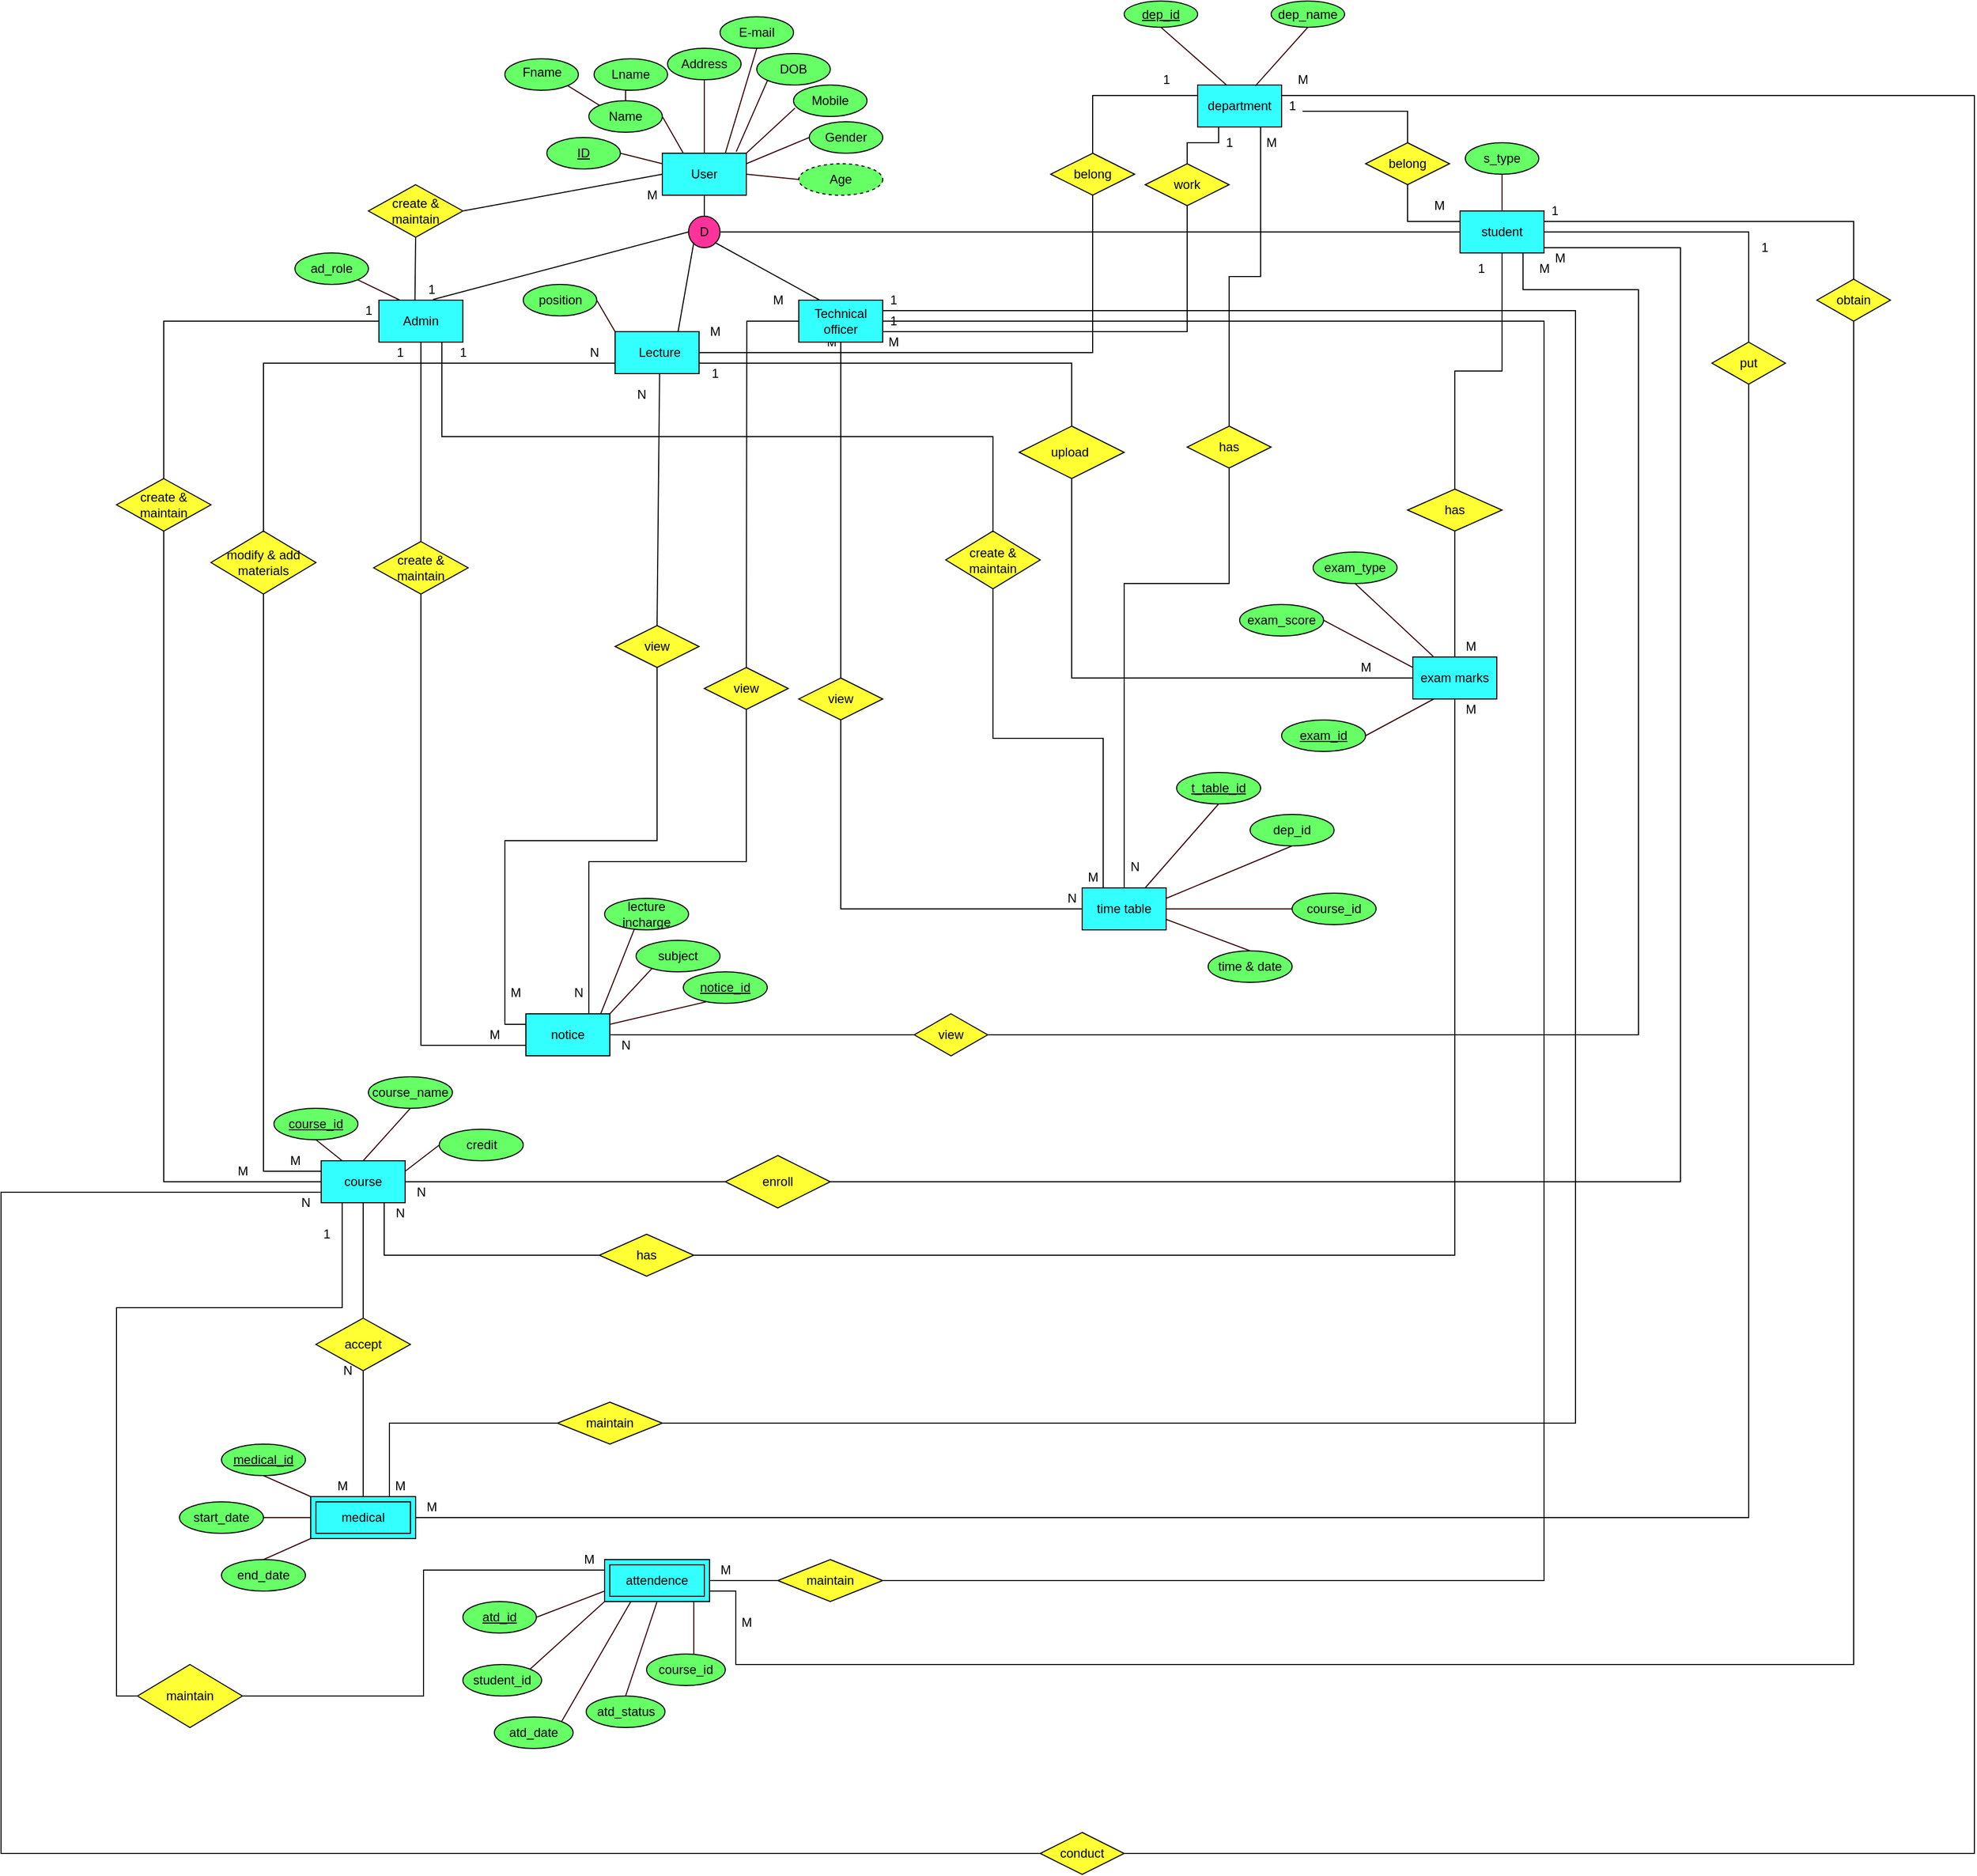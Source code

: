 <mxfile version="13.9.9" type="device" pages="2"><diagram id="R2lEEEUBdFMjLlhIrx00" name="Page-1"><mxGraphModel dx="3410" dy="1460" grid="1" gridSize="10" guides="1" tooltips="1" connect="1" arrows="1" fold="1" page="1" pageScale="1" pageWidth="850" pageHeight="1100" math="0" shadow="0" extFonts="Permanent Marker^https://fonts.googleapis.com/css?family=Permanent+Marker"><root><mxCell id="0"/><mxCell id="1" parent="0"/><mxCell id="3rEYPtoPVO8jfoOLHGNb-62" style="edgeStyle=none;rounded=0;orthogonalLoop=1;jettySize=auto;html=1;exitX=0.5;exitY=1;exitDx=0;exitDy=0;entryX=0.5;entryY=0;entryDx=0;entryDy=0;endArrow=none;endFill=0;" parent="1" source="3rEYPtoPVO8jfoOLHGNb-1" target="3rEYPtoPVO8jfoOLHGNb-60" edge="1"><mxGeometry relative="1" as="geometry"/></mxCell><mxCell id="c19T-tEPcGsPq5N6yXW--2" style="rounded=0;orthogonalLoop=1;jettySize=auto;html=1;exitX=1;exitY=0.5;exitDx=0;exitDy=0;entryX=0;entryY=0.5;entryDx=0;entryDy=0;endArrow=none;endFill=0;strokeColor=#330000;" parent="1" source="3rEYPtoPVO8jfoOLHGNb-1" target="c19T-tEPcGsPq5N6yXW--1" edge="1"><mxGeometry relative="1" as="geometry"/></mxCell><mxCell id="3rEYPtoPVO8jfoOLHGNb-1" value="" style="rounded=0;whiteSpace=wrap;html=1;fillColor=#33FFFF;" parent="1" vertex="1"><mxGeometry x="380" y="180" width="80" height="40" as="geometry"/></mxCell><mxCell id="3rEYPtoPVO8jfoOLHGNb-2" value="User" style="text;html=1;strokeColor=none;fillColor=none;align=center;verticalAlign=middle;whiteSpace=wrap;rounded=0;" parent="1" vertex="1"><mxGeometry x="400" y="190" width="40" height="20" as="geometry"/></mxCell><mxCell id="3rEYPtoPVO8jfoOLHGNb-3" style="edgeStyle=orthogonalEdgeStyle;rounded=0;orthogonalLoop=1;jettySize=auto;html=1;exitX=0.5;exitY=1;exitDx=0;exitDy=0;" parent="1" source="3rEYPtoPVO8jfoOLHGNb-2" target="3rEYPtoPVO8jfoOLHGNb-2" edge="1"><mxGeometry relative="1" as="geometry"/></mxCell><mxCell id="3rEYPtoPVO8jfoOLHGNb-76" style="edgeStyle=orthogonalEdgeStyle;rounded=0;orthogonalLoop=1;jettySize=auto;html=1;entryX=0.5;entryY=0;entryDx=0;entryDy=0;endArrow=none;endFill=0;exitX=0;exitY=0.5;exitDx=0;exitDy=0;" parent="1" source="3rEYPtoPVO8jfoOLHGNb-4" target="3rEYPtoPVO8jfoOLHGNb-75" edge="1"><mxGeometry relative="1" as="geometry"><mxPoint x="90" y="340" as="sourcePoint"/></mxGeometry></mxCell><mxCell id="3rEYPtoPVO8jfoOLHGNb-80" style="edgeStyle=none;rounded=0;orthogonalLoop=1;jettySize=auto;html=1;endArrow=none;endFill=0;entryX=0.5;entryY=0;entryDx=0;entryDy=0;exitX=0.5;exitY=1;exitDx=0;exitDy=0;" parent="1" source="3rEYPtoPVO8jfoOLHGNb-4" target="3rEYPtoPVO8jfoOLHGNb-81" edge="1"><mxGeometry relative="1" as="geometry"><mxPoint x="280" y="560" as="targetPoint"/><mxPoint x="145" y="360" as="sourcePoint"/></mxGeometry></mxCell><mxCell id="3rEYPtoPVO8jfoOLHGNb-86" style="rounded=0;orthogonalLoop=1;jettySize=auto;html=1;exitX=0.75;exitY=1;exitDx=0;exitDy=0;endArrow=none;endFill=0;entryX=0.5;entryY=0;entryDx=0;entryDy=0;edgeStyle=orthogonalEdgeStyle;" parent="1" source="3rEYPtoPVO8jfoOLHGNb-4" target="3rEYPtoPVO8jfoOLHGNb-87" edge="1"><mxGeometry relative="1" as="geometry"><mxPoint x="460" y="560" as="targetPoint"/></mxGeometry></mxCell><mxCell id="UBteYUm_4c-W7xcgHak6-7" style="rounded=0;orthogonalLoop=1;jettySize=auto;html=1;exitX=0.25;exitY=0;exitDx=0;exitDy=0;entryX=1;entryY=1;entryDx=0;entryDy=0;endArrow=none;endFill=0;strokeColor=#330000;" parent="1" source="3rEYPtoPVO8jfoOLHGNb-4" target="UBteYUm_4c-W7xcgHak6-3" edge="1"><mxGeometry relative="1" as="geometry"/></mxCell><mxCell id="3rEYPtoPVO8jfoOLHGNb-4" value="" style="rounded=0;whiteSpace=wrap;html=1;fillColor=#33FFFF;" parent="1" vertex="1"><mxGeometry x="110" y="320" width="80" height="40" as="geometry"/></mxCell><mxCell id="3rEYPtoPVO8jfoOLHGNb-90" style="edgeStyle=orthogonalEdgeStyle;rounded=0;orthogonalLoop=1;jettySize=auto;html=1;exitX=0;exitY=0.75;exitDx=0;exitDy=0;endArrow=none;endFill=0;entryX=0.5;entryY=0;entryDx=0;entryDy=0;" parent="1" source="3rEYPtoPVO8jfoOLHGNb-5" target="3rEYPtoPVO8jfoOLHGNb-91" edge="1"><mxGeometry relative="1" as="geometry"><mxPoint x="180" y="570" as="targetPoint"/></mxGeometry></mxCell><mxCell id="3rEYPtoPVO8jfoOLHGNb-95" style="edgeStyle=orthogonalEdgeStyle;rounded=0;orthogonalLoop=1;jettySize=auto;html=1;exitX=1;exitY=0.75;exitDx=0;exitDy=0;endArrow=none;endFill=0;entryX=0;entryY=0.5;entryDx=0;entryDy=0;" parent="1" source="3rEYPtoPVO8jfoOLHGNb-5" target="3rEYPtoPVO8jfoOLHGNb-96" edge="1"><mxGeometry relative="1" as="geometry"><mxPoint x="600" y="490" as="targetPoint"/><Array as="points"><mxPoint x="770" y="380"/><mxPoint x="770" y="465"/></Array></mxGeometry></mxCell><mxCell id="3rEYPtoPVO8jfoOLHGNb-99" style="edgeStyle=none;rounded=0;orthogonalLoop=1;jettySize=auto;html=1;exitX=0.5;exitY=1;exitDx=0;exitDy=0;endArrow=none;endFill=0;entryX=0.5;entryY=0;entryDx=0;entryDy=0;" parent="1" source="3rEYPtoPVO8jfoOLHGNb-9" target="3rEYPtoPVO8jfoOLHGNb-100" edge="1"><mxGeometry relative="1" as="geometry"><mxPoint x="390" y="640" as="targetPoint"/></mxGeometry></mxCell><mxCell id="UBteYUm_4c-W7xcgHak6-58" style="edgeStyle=none;rounded=0;orthogonalLoop=1;jettySize=auto;html=1;exitX=0;exitY=0;exitDx=0;exitDy=0;entryX=1;entryY=0.5;entryDx=0;entryDy=0;endArrow=none;endFill=0;strokeColor=#330000;" parent="1" source="3rEYPtoPVO8jfoOLHGNb-5" target="UBteYUm_4c-W7xcgHak6-57" edge="1"><mxGeometry relative="1" as="geometry"/></mxCell><mxCell id="UBteYUm_4c-W7xcgHak6-65" style="edgeStyle=orthogonalEdgeStyle;rounded=0;orthogonalLoop=1;jettySize=auto;html=1;exitX=1;exitY=0.5;exitDx=0;exitDy=0;entryX=0.5;entryY=1;entryDx=0;entryDy=0;endArrow=none;endFill=0;" parent="1" source="3rEYPtoPVO8jfoOLHGNb-5" target="UBteYUm_4c-W7xcgHak6-63" edge="1"><mxGeometry relative="1" as="geometry"/></mxCell><mxCell id="3rEYPtoPVO8jfoOLHGNb-5" value="" style="rounded=0;whiteSpace=wrap;html=1;fillColor=#33FFFF;" parent="1" vertex="1"><mxGeometry x="335" y="350" width="80" height="40" as="geometry"/></mxCell><mxCell id="3rEYPtoPVO8jfoOLHGNb-103" style="edgeStyle=orthogonalEdgeStyle;rounded=0;orthogonalLoop=1;jettySize=auto;html=1;exitX=0;exitY=0.5;exitDx=0;exitDy=0;endArrow=none;endFill=0;" parent="1" source="3rEYPtoPVO8jfoOLHGNb-6" edge="1"><mxGeometry relative="1" as="geometry"><mxPoint x="460" y="670" as="targetPoint"/></mxGeometry></mxCell><mxCell id="3rEYPtoPVO8jfoOLHGNb-106" style="edgeStyle=none;rounded=0;orthogonalLoop=1;jettySize=auto;html=1;endArrow=none;endFill=0;entryX=0.5;entryY=0;entryDx=0;entryDy=0;" parent="1" target="3rEYPtoPVO8jfoOLHGNb-107" edge="1"><mxGeometry relative="1" as="geometry"><mxPoint x="640" y="690" as="targetPoint"/><mxPoint x="550" y="360" as="sourcePoint"/></mxGeometry></mxCell><mxCell id="3rEYPtoPVO8jfoOLHGNb-133" style="edgeStyle=orthogonalEdgeStyle;rounded=0;orthogonalLoop=1;jettySize=auto;html=1;exitX=1;exitY=0.25;exitDx=0;exitDy=0;endArrow=none;endFill=0;entryX=1;entryY=0.5;entryDx=0;entryDy=0;" parent="1" source="3rEYPtoPVO8jfoOLHGNb-6" target="3rEYPtoPVO8jfoOLHGNb-134" edge="1"><mxGeometry relative="1" as="geometry"><mxPoint x="440" y="1120" as="targetPoint"/><Array as="points"><mxPoint x="1250" y="330"/><mxPoint x="1250" y="1390"/></Array></mxGeometry></mxCell><mxCell id="3rEYPtoPVO8jfoOLHGNb-138" style="edgeStyle=orthogonalEdgeStyle;rounded=0;orthogonalLoop=1;jettySize=auto;html=1;exitX=1;exitY=0.5;exitDx=0;exitDy=0;endArrow=none;endFill=0;entryX=1;entryY=0.5;entryDx=0;entryDy=0;" parent="1" source="c19T-tEPcGsPq5N6yXW--32" target="3rEYPtoPVO8jfoOLHGNb-140" edge="1"><mxGeometry relative="1" as="geometry"><mxPoint x="680" y="1530" as="targetPoint"/><Array as="points"><mxPoint x="1220" y="340"/><mxPoint x="1220" y="1540"/></Array></mxGeometry></mxCell><mxCell id="UBteYUm_4c-W7xcgHak6-68" style="edgeStyle=orthogonalEdgeStyle;rounded=0;orthogonalLoop=1;jettySize=auto;html=1;exitX=1;exitY=0.75;exitDx=0;exitDy=0;entryX=0.5;entryY=1;entryDx=0;entryDy=0;endArrow=none;endFill=0;" parent="1" source="3rEYPtoPVO8jfoOLHGNb-6" target="UBteYUm_4c-W7xcgHak6-64" edge="1"><mxGeometry relative="1" as="geometry"/></mxCell><mxCell id="c19T-tEPcGsPq5N6yXW--29" value="M" style="edgeLabel;html=1;align=center;verticalAlign=middle;resizable=0;points=[];" parent="UBteYUm_4c-W7xcgHak6-68" vertex="1" connectable="0"><mxGeometry x="-0.891" y="-7" relative="1" as="geometry"><mxPoint x="-71.67" y="3" as="offset"/></mxGeometry></mxCell><mxCell id="3rEYPtoPVO8jfoOLHGNb-6" value="" style="rounded=0;whiteSpace=wrap;html=1;fillColor=#33FFFF;" parent="1" vertex="1"><mxGeometry x="510" y="320" width="80" height="40" as="geometry"/></mxCell><mxCell id="3rEYPtoPVO8jfoOLHGNb-113" style="edgeStyle=orthogonalEdgeStyle;rounded=0;orthogonalLoop=1;jettySize=auto;html=1;exitX=1;exitY=0.25;exitDx=0;exitDy=0;endArrow=none;endFill=0;entryX=0.5;entryY=0;entryDx=0;entryDy=0;" parent="1" source="3rEYPtoPVO8jfoOLHGNb-7" target="3rEYPtoPVO8jfoOLHGNb-114" edge="1"><mxGeometry relative="1" as="geometry"><mxPoint x="1150" y="400" as="targetPoint"/></mxGeometry></mxCell><mxCell id="3rEYPtoPVO8jfoOLHGNb-118" style="rounded=0;orthogonalLoop=1;jettySize=auto;html=1;exitX=1;exitY=0.5;exitDx=0;exitDy=0;entryX=0.5;entryY=0;entryDx=0;entryDy=0;endArrow=none;endFill=0;edgeStyle=orthogonalEdgeStyle;" parent="1" source="3rEYPtoPVO8jfoOLHGNb-7" target="3rEYPtoPVO8jfoOLHGNb-117" edge="1"><mxGeometry relative="1" as="geometry"/></mxCell><mxCell id="3rEYPtoPVO8jfoOLHGNb-121" style="edgeStyle=orthogonalEdgeStyle;rounded=0;orthogonalLoop=1;jettySize=auto;html=1;endArrow=none;endFill=0;entryX=1;entryY=0.5;entryDx=0;entryDy=0;exitX=1;exitY=0.75;exitDx=0;exitDy=0;" parent="1" source="3rEYPtoPVO8jfoOLHGNb-7" target="3rEYPtoPVO8jfoOLHGNb-122" edge="1"><mxGeometry relative="1" as="geometry"><mxPoint x="500" y="850" as="targetPoint"/><mxPoint x="1240" y="270" as="sourcePoint"/><Array as="points"><mxPoint x="1220" y="270"/><mxPoint x="1350" y="270"/><mxPoint x="1350" y="1160"/></Array></mxGeometry></mxCell><mxCell id="UBteYUm_4c-W7xcgHak6-1" style="edgeStyle=orthogonalEdgeStyle;rounded=0;orthogonalLoop=1;jettySize=auto;html=1;exitX=0.75;exitY=1;exitDx=0;exitDy=0;entryX=1;entryY=0.5;entryDx=0;entryDy=0;endArrow=none;endFill=0;" parent="1" source="3rEYPtoPVO8jfoOLHGNb-7" target="3rEYPtoPVO8jfoOLHGNb-131" edge="1"><mxGeometry relative="1" as="geometry"><Array as="points"><mxPoint x="1200" y="310"/><mxPoint x="1310" y="310"/><mxPoint x="1310" y="1020"/></Array></mxGeometry></mxCell><mxCell id="UBteYUm_4c-W7xcgHak6-9" style="edgeStyle=none;rounded=0;orthogonalLoop=1;jettySize=auto;html=1;exitX=0.5;exitY=0;exitDx=0;exitDy=0;entryX=0.5;entryY=1;entryDx=0;entryDy=0;endArrow=none;endFill=0;strokeColor=#330000;" parent="1" source="3rEYPtoPVO8jfoOLHGNb-7" target="UBteYUm_4c-W7xcgHak6-8" edge="1"><mxGeometry relative="1" as="geometry"/></mxCell><mxCell id="UBteYUm_4c-W7xcgHak6-60" style="edgeStyle=orthogonalEdgeStyle;rounded=0;orthogonalLoop=1;jettySize=auto;html=1;exitX=0;exitY=0.25;exitDx=0;exitDy=0;endArrow=none;endFill=0;" parent="1" source="3rEYPtoPVO8jfoOLHGNb-7" target="UBteYUm_4c-W7xcgHak6-61" edge="1"><mxGeometry relative="1" as="geometry"><mxPoint x="990" y="220" as="targetPoint"/></mxGeometry></mxCell><mxCell id="3rEYPtoPVO8jfoOLHGNb-7" value="student" style="rounded=0;whiteSpace=wrap;html=1;fillColor=#33FFFF;" parent="1" vertex="1"><mxGeometry x="1140" y="235" width="80" height="40" as="geometry"/></mxCell><mxCell id="3rEYPtoPVO8jfoOLHGNb-8" value="Admin" style="text;html=1;strokeColor=none;fillColor=none;align=center;verticalAlign=middle;whiteSpace=wrap;rounded=0;" parent="1" vertex="1"><mxGeometry x="130" y="330" width="40" height="20" as="geometry"/></mxCell><mxCell id="3rEYPtoPVO8jfoOLHGNb-9" value="Lecture" style="text;html=1;strokeColor=none;fillColor=none;align=center;verticalAlign=middle;whiteSpace=wrap;rounded=0;" parent="1" vertex="1"><mxGeometry x="360" y="360" width="35" height="20" as="geometry"/></mxCell><mxCell id="3rEYPtoPVO8jfoOLHGNb-10" value="Technical&lt;br&gt;officer" style="text;html=1;strokeColor=none;fillColor=none;align=center;verticalAlign=middle;whiteSpace=wrap;rounded=0;" parent="1" vertex="1"><mxGeometry x="530" y="330" width="40" height="20" as="geometry"/></mxCell><mxCell id="3rEYPtoPVO8jfoOLHGNb-12" value="" style="ellipse;whiteSpace=wrap;html=1;fillColor=#66FF66;" parent="1" vertex="1"><mxGeometry x="270" y="165" width="70" height="30" as="geometry"/></mxCell><mxCell id="3rEYPtoPVO8jfoOLHGNb-44" style="edgeStyle=orthogonalEdgeStyle;rounded=0;orthogonalLoop=1;jettySize=auto;html=1;exitX=0.5;exitY=1;exitDx=0;exitDy=0;entryX=0.5;entryY=0;entryDx=0;entryDy=0;endArrow=none;endFill=0;strokeColor=#330000;" parent="1" source="3rEYPtoPVO8jfoOLHGNb-16" target="3rEYPtoPVO8jfoOLHGNb-18" edge="1"><mxGeometry relative="1" as="geometry"/></mxCell><mxCell id="3rEYPtoPVO8jfoOLHGNb-16" value="" style="ellipse;whiteSpace=wrap;html=1;fillColor=#66FF66;" parent="1" vertex="1"><mxGeometry x="315" y="90" width="70" height="30" as="geometry"/></mxCell><mxCell id="3rEYPtoPVO8jfoOLHGNb-43" style="rounded=0;orthogonalLoop=1;jettySize=auto;html=1;exitX=1;exitY=1;exitDx=0;exitDy=0;entryX=0;entryY=0;entryDx=0;entryDy=0;endArrow=none;endFill=0;strokeColor=#330000;" parent="1" source="3rEYPtoPVO8jfoOLHGNb-17" target="3rEYPtoPVO8jfoOLHGNb-18" edge="1"><mxGeometry relative="1" as="geometry"/></mxCell><mxCell id="3rEYPtoPVO8jfoOLHGNb-17" value="" style="ellipse;whiteSpace=wrap;html=1;fillColor=#66FF66;" parent="1" vertex="1"><mxGeometry x="230" y="90" width="70" height="30" as="geometry"/></mxCell><mxCell id="3rEYPtoPVO8jfoOLHGNb-56" style="edgeStyle=none;rounded=0;orthogonalLoop=1;jettySize=auto;html=1;exitX=1;exitY=0.5;exitDx=0;exitDy=0;entryX=0.25;entryY=0;entryDx=0;entryDy=0;endArrow=none;endFill=0;strokeColor=#330000;" parent="1" source="3rEYPtoPVO8jfoOLHGNb-18" target="3rEYPtoPVO8jfoOLHGNb-1" edge="1"><mxGeometry relative="1" as="geometry"/></mxCell><mxCell id="3rEYPtoPVO8jfoOLHGNb-18" value="" style="ellipse;whiteSpace=wrap;html=1;fillColor=#66FF66;" parent="1" vertex="1"><mxGeometry x="310" y="130" width="70" height="30" as="geometry"/></mxCell><mxCell id="3rEYPtoPVO8jfoOLHGNb-52" style="edgeStyle=none;rounded=0;orthogonalLoop=1;jettySize=auto;html=1;exitX=0.5;exitY=1;exitDx=0;exitDy=0;entryX=0.75;entryY=0;entryDx=0;entryDy=0;endArrow=none;endFill=0;strokeColor=#330000;" parent="1" source="3rEYPtoPVO8jfoOLHGNb-19" target="3rEYPtoPVO8jfoOLHGNb-1" edge="1"><mxGeometry relative="1" as="geometry"/></mxCell><mxCell id="3rEYPtoPVO8jfoOLHGNb-19" value="" style="ellipse;whiteSpace=wrap;html=1;fillColor=#66FF66;" parent="1" vertex="1"><mxGeometry x="435" y="50" width="70" height="30" as="geometry"/></mxCell><mxCell id="3rEYPtoPVO8jfoOLHGNb-51" style="edgeStyle=none;rounded=0;orthogonalLoop=1;jettySize=auto;html=1;exitX=0.5;exitY=1;exitDx=0;exitDy=0;entryX=0.5;entryY=0;entryDx=0;entryDy=0;endArrow=none;endFill=0;strokeColor=#330000;" parent="1" source="3rEYPtoPVO8jfoOLHGNb-20" target="3rEYPtoPVO8jfoOLHGNb-1" edge="1"><mxGeometry relative="1" as="geometry"/></mxCell><mxCell id="3rEYPtoPVO8jfoOLHGNb-20" value="" style="ellipse;whiteSpace=wrap;html=1;fillColor=#66FF66;" parent="1" vertex="1"><mxGeometry x="385" y="80" width="70" height="30" as="geometry"/></mxCell><mxCell id="3rEYPtoPVO8jfoOLHGNb-53" style="edgeStyle=none;rounded=0;orthogonalLoop=1;jettySize=auto;html=1;exitX=0;exitY=1;exitDx=0;exitDy=0;entryX=0.88;entryY=-0.035;entryDx=0;entryDy=0;entryPerimeter=0;endArrow=none;endFill=0;strokeColor=#330000;" parent="1" source="3rEYPtoPVO8jfoOLHGNb-21" target="3rEYPtoPVO8jfoOLHGNb-1" edge="1"><mxGeometry relative="1" as="geometry"/></mxCell><mxCell id="3rEYPtoPVO8jfoOLHGNb-21" value="" style="ellipse;whiteSpace=wrap;html=1;fillColor=#66FF66;" parent="1" vertex="1"><mxGeometry x="470" y="85" width="70" height="30" as="geometry"/></mxCell><mxCell id="3rEYPtoPVO8jfoOLHGNb-22" value="" style="ellipse;whiteSpace=wrap;html=1;fillColor=#66FF66;" parent="1" vertex="1"><mxGeometry x="505" y="115" width="70" height="30" as="geometry"/></mxCell><mxCell id="3rEYPtoPVO8jfoOLHGNb-55" style="edgeStyle=none;rounded=0;orthogonalLoop=1;jettySize=auto;html=1;exitX=0;exitY=0.5;exitDx=0;exitDy=0;entryX=1;entryY=0.25;entryDx=0;entryDy=0;endArrow=none;endFill=0;strokeColor=#330000;" parent="1" source="3rEYPtoPVO8jfoOLHGNb-24" target="3rEYPtoPVO8jfoOLHGNb-1" edge="1"><mxGeometry relative="1" as="geometry"/></mxCell><mxCell id="3rEYPtoPVO8jfoOLHGNb-24" value="" style="ellipse;whiteSpace=wrap;html=1;fillColor=#66FF66;" parent="1" vertex="1"><mxGeometry x="520" y="150" width="70" height="30" as="geometry"/></mxCell><mxCell id="3rEYPtoPVO8jfoOLHGNb-25" value="&lt;u&gt;ID&lt;/u&gt;" style="text;html=1;strokeColor=none;fillColor=none;align=center;verticalAlign=middle;whiteSpace=wrap;rounded=0;" parent="1" vertex="1"><mxGeometry x="285" y="170" width="40" height="20" as="geometry"/></mxCell><mxCell id="3rEYPtoPVO8jfoOLHGNb-26" value="Name" style="text;html=1;strokeColor=none;fillColor=none;align=center;verticalAlign=middle;whiteSpace=wrap;rounded=0;" parent="1" vertex="1"><mxGeometry x="325" y="135" width="40" height="20" as="geometry"/></mxCell><mxCell id="3rEYPtoPVO8jfoOLHGNb-27" value="Fname" style="text;html=1;strokeColor=none;align=center;verticalAlign=middle;whiteSpace=wrap;rounded=0;fillColor=#66FF66;" parent="1" vertex="1"><mxGeometry x="247.5" y="95" width="35" height="15" as="geometry"/></mxCell><mxCell id="3rEYPtoPVO8jfoOLHGNb-28" value="Lname" style="text;html=1;strokeColor=none;fillColor=none;align=center;verticalAlign=middle;whiteSpace=wrap;rounded=0;" parent="1" vertex="1"><mxGeometry x="330" y="95" width="40" height="20" as="geometry"/></mxCell><mxCell id="3rEYPtoPVO8jfoOLHGNb-29" value="Address" style="text;html=1;strokeColor=none;align=center;verticalAlign=middle;whiteSpace=wrap;rounded=0;fillColor=#66FF66;" parent="1" vertex="1"><mxGeometry x="400" y="85" width="40" height="20" as="geometry"/></mxCell><mxCell id="3rEYPtoPVO8jfoOLHGNb-30" value="E-mail" style="text;html=1;strokeColor=none;align=center;verticalAlign=middle;whiteSpace=wrap;rounded=0;fillColor=#66FF66;" parent="1" vertex="1"><mxGeometry x="450" y="55" width="40" height="20" as="geometry"/></mxCell><mxCell id="3rEYPtoPVO8jfoOLHGNb-54" style="edgeStyle=none;rounded=0;orthogonalLoop=1;jettySize=auto;html=1;exitX=0.02;exitY=0.733;exitDx=0;exitDy=0;entryX=1;entryY=0;entryDx=0;entryDy=0;endArrow=none;endFill=0;exitPerimeter=0;strokeColor=#330000;" parent="1" source="3rEYPtoPVO8jfoOLHGNb-22" target="3rEYPtoPVO8jfoOLHGNb-1" edge="1"><mxGeometry relative="1" as="geometry"/></mxCell><mxCell id="3rEYPtoPVO8jfoOLHGNb-31" value="Mobile" style="text;html=1;strokeColor=none;align=center;verticalAlign=middle;whiteSpace=wrap;rounded=0;fillColor=#66FF66;" parent="1" vertex="1"><mxGeometry x="520" y="120" width="40" height="20" as="geometry"/></mxCell><mxCell id="3rEYPtoPVO8jfoOLHGNb-32" value="Gender" style="text;html=1;strokeColor=none;align=center;verticalAlign=middle;whiteSpace=wrap;rounded=0;fillColor=#66FF66;" parent="1" vertex="1"><mxGeometry x="535" y="155" width="40" height="20" as="geometry"/></mxCell><mxCell id="3rEYPtoPVO8jfoOLHGNb-34" value="DOB" style="text;html=1;strokeColor=none;align=center;verticalAlign=middle;whiteSpace=wrap;rounded=0;fillColor=#66FF66;" parent="1" vertex="1"><mxGeometry x="485" y="90" width="40" height="20" as="geometry"/></mxCell><mxCell id="3rEYPtoPVO8jfoOLHGNb-40" value="" style="endArrow=none;html=1;entryX=0;entryY=0.25;entryDx=0;entryDy=0;exitX=1;exitY=0.5;exitDx=0;exitDy=0;strokeColor=#330000;" parent="1" source="3rEYPtoPVO8jfoOLHGNb-12" target="3rEYPtoPVO8jfoOLHGNb-1" edge="1"><mxGeometry width="50" height="50" relative="1" as="geometry"><mxPoint x="350" y="200" as="sourcePoint"/><mxPoint x="450" y="170" as="targetPoint"/></mxGeometry></mxCell><mxCell id="3rEYPtoPVO8jfoOLHGNb-60" value="D" style="ellipse;whiteSpace=wrap;html=1;aspect=fixed;fillColor=#FF3399;" parent="1" vertex="1"><mxGeometry x="405" y="240" width="30" height="30" as="geometry"/></mxCell><mxCell id="3rEYPtoPVO8jfoOLHGNb-64" style="edgeStyle=none;rounded=0;orthogonalLoop=1;jettySize=auto;html=1;exitX=0.25;exitY=1;exitDx=0;exitDy=0;entryX=0.75;entryY=0;entryDx=0;entryDy=0;endArrow=none;endFill=0;" parent="1" target="3rEYPtoPVO8jfoOLHGNb-5" edge="1"><mxGeometry relative="1" as="geometry"><mxPoint x="410" y="265" as="sourcePoint"/></mxGeometry></mxCell><mxCell id="3rEYPtoPVO8jfoOLHGNb-65" style="edgeStyle=none;rounded=0;orthogonalLoop=1;jettySize=auto;html=1;exitX=0.75;exitY=1;exitDx=0;exitDy=0;entryX=0.25;entryY=0;entryDx=0;entryDy=0;endArrow=none;endFill=0;" parent="1" target="3rEYPtoPVO8jfoOLHGNb-6" edge="1"><mxGeometry relative="1" as="geometry"><mxPoint x="430" y="265" as="sourcePoint"/></mxGeometry></mxCell><mxCell id="3rEYPtoPVO8jfoOLHGNb-66" style="edgeStyle=none;rounded=0;orthogonalLoop=1;jettySize=auto;html=1;entryX=0;entryY=0.5;entryDx=0;entryDy=0;endArrow=none;endFill=0;exitX=1;exitY=0.5;exitDx=0;exitDy=0;" parent="1" source="3rEYPtoPVO8jfoOLHGNb-60" target="3rEYPtoPVO8jfoOLHGNb-7" edge="1"><mxGeometry relative="1" as="geometry"><mxPoint x="437" y="252" as="sourcePoint"/></mxGeometry></mxCell><mxCell id="3rEYPtoPVO8jfoOLHGNb-68" style="edgeStyle=none;rounded=0;orthogonalLoop=1;jettySize=auto;html=1;entryX=0.645;entryY=-0.015;entryDx=0;entryDy=0;entryPerimeter=0;endArrow=none;endFill=0;exitX=0;exitY=0.5;exitDx=0;exitDy=0;" parent="1" source="3rEYPtoPVO8jfoOLHGNb-60" target="3rEYPtoPVO8jfoOLHGNb-4" edge="1"><mxGeometry relative="1" as="geometry"><mxPoint x="410" y="259.98" as="sourcePoint"/></mxGeometry></mxCell><mxCell id="3rEYPtoPVO8jfoOLHGNb-71" style="edgeStyle=none;rounded=0;orthogonalLoop=1;jettySize=auto;html=1;exitX=0.5;exitY=1;exitDx=0;exitDy=0;entryX=0.429;entryY=0.012;entryDx=0;entryDy=0;entryPerimeter=0;endArrow=none;endFill=0;" parent="1" source="3rEYPtoPVO8jfoOLHGNb-70" target="3rEYPtoPVO8jfoOLHGNb-4" edge="1"><mxGeometry relative="1" as="geometry"/></mxCell><mxCell id="3rEYPtoPVO8jfoOLHGNb-72" style="edgeStyle=none;rounded=0;orthogonalLoop=1;jettySize=auto;html=1;exitX=1;exitY=0.5;exitDx=0;exitDy=0;entryX=0;entryY=0.5;entryDx=0;entryDy=0;endArrow=none;endFill=0;" parent="1" source="3rEYPtoPVO8jfoOLHGNb-70" target="3rEYPtoPVO8jfoOLHGNb-1" edge="1"><mxGeometry relative="1" as="geometry"/></mxCell><mxCell id="3rEYPtoPVO8jfoOLHGNb-70" value="create &amp;amp; maintain" style="shape=rhombus;perimeter=rhombusPerimeter;whiteSpace=wrap;html=1;align=center;fillColor=#FFFF33;" parent="1" vertex="1"><mxGeometry x="100" y="210" width="90" height="50" as="geometry"/></mxCell><mxCell id="3rEYPtoPVO8jfoOLHGNb-125" style="edgeStyle=none;rounded=0;orthogonalLoop=1;jettySize=auto;html=1;exitX=0.5;exitY=1;exitDx=0;exitDy=0;entryX=0.5;entryY=0;entryDx=0;entryDy=0;endArrow=none;endFill=0;" parent="1" source="3rEYPtoPVO8jfoOLHGNb-73" target="3rEYPtoPVO8jfoOLHGNb-124" edge="1"><mxGeometry relative="1" as="geometry"/></mxCell><mxCell id="UBteYUm_4c-W7xcgHak6-38" style="edgeStyle=none;rounded=0;orthogonalLoop=1;jettySize=auto;html=1;exitX=0.25;exitY=0;exitDx=0;exitDy=0;entryX=0.5;entryY=1;entryDx=0;entryDy=0;endArrow=none;endFill=0;strokeColor=#330000;" parent="1" source="3rEYPtoPVO8jfoOLHGNb-73" target="UBteYUm_4c-W7xcgHak6-34" edge="1"><mxGeometry relative="1" as="geometry"/></mxCell><mxCell id="UBteYUm_4c-W7xcgHak6-39" style="edgeStyle=none;rounded=0;orthogonalLoop=1;jettySize=auto;html=1;exitX=0.5;exitY=0;exitDx=0;exitDy=0;entryX=0.5;entryY=1;entryDx=0;entryDy=0;endArrow=none;endFill=0;strokeColor=#330000;" parent="1" source="3rEYPtoPVO8jfoOLHGNb-73" target="UBteYUm_4c-W7xcgHak6-33" edge="1"><mxGeometry relative="1" as="geometry"/></mxCell><mxCell id="UBteYUm_4c-W7xcgHak6-40" style="edgeStyle=none;rounded=0;orthogonalLoop=1;jettySize=auto;html=1;exitX=1;exitY=0.25;exitDx=0;exitDy=0;entryX=0;entryY=0.5;entryDx=0;entryDy=0;endArrow=none;endFill=0;strokeColor=#330000;" parent="1" source="3rEYPtoPVO8jfoOLHGNb-73" target="UBteYUm_4c-W7xcgHak6-35" edge="1"><mxGeometry relative="1" as="geometry"/></mxCell><mxCell id="3rEYPtoPVO8jfoOLHGNb-73" value="course" style="rounded=0;whiteSpace=wrap;html=1;fillColor=#33FFFF;" parent="1" vertex="1"><mxGeometry x="55" y="1140" width="80" height="40" as="geometry"/></mxCell><mxCell id="3rEYPtoPVO8jfoOLHGNb-77" style="edgeStyle=orthogonalEdgeStyle;rounded=0;orthogonalLoop=1;jettySize=auto;html=1;exitX=0.5;exitY=1;exitDx=0;exitDy=0;endArrow=none;endFill=0;entryX=0;entryY=0.5;entryDx=0;entryDy=0;" parent="1" source="3rEYPtoPVO8jfoOLHGNb-75" target="3rEYPtoPVO8jfoOLHGNb-73" edge="1"><mxGeometry relative="1" as="geometry"><mxPoint x="147" y="749" as="targetPoint"/></mxGeometry></mxCell><mxCell id="3rEYPtoPVO8jfoOLHGNb-75" value="create &amp;amp; maintain" style="shape=rhombus;perimeter=rhombusPerimeter;whiteSpace=wrap;html=1;align=center;fillColor=#FFFF33;" parent="1" vertex="1"><mxGeometry x="-140" y="490" width="90" height="50" as="geometry"/></mxCell><mxCell id="UBteYUm_4c-W7xcgHak6-30" style="edgeStyle=none;rounded=0;orthogonalLoop=1;jettySize=auto;html=1;exitX=1;exitY=0;exitDx=0;exitDy=0;entryX=0.5;entryY=0;entryDx=0;entryDy=0;endArrow=none;endFill=0;strokeColor=#330000;" parent="1" source="3rEYPtoPVO8jfoOLHGNb-78" target="UBteYUm_4c-W7xcgHak6-28" edge="1"><mxGeometry relative="1" as="geometry"/></mxCell><mxCell id="UBteYUm_4c-W7xcgHak6-31" style="edgeStyle=none;rounded=0;orthogonalLoop=1;jettySize=auto;html=1;exitX=1;exitY=0.25;exitDx=0;exitDy=0;entryX=1;entryY=0.5;entryDx=0;entryDy=0;endArrow=none;endFill=0;strokeColor=#330000;" parent="1" source="3rEYPtoPVO8jfoOLHGNb-78" target="UBteYUm_4c-W7xcgHak6-29" edge="1"><mxGeometry relative="1" as="geometry"/></mxCell><mxCell id="UBteYUm_4c-W7xcgHak6-32" style="edgeStyle=none;rounded=0;orthogonalLoop=1;jettySize=auto;html=1;exitX=0.89;exitY=0.005;exitDx=0;exitDy=0;entryX=0.5;entryY=0;entryDx=0;entryDy=0;endArrow=none;endFill=0;exitPerimeter=0;strokeColor=#330000;" parent="1" source="3rEYPtoPVO8jfoOLHGNb-78" target="UBteYUm_4c-W7xcgHak6-27" edge="1"><mxGeometry relative="1" as="geometry"/></mxCell><mxCell id="3rEYPtoPVO8jfoOLHGNb-78" value="notice" style="rounded=0;whiteSpace=wrap;html=1;fillColor=#33FFFF;" parent="1" vertex="1"><mxGeometry x="250" y="1000" width="80" height="40" as="geometry"/></mxCell><mxCell id="3rEYPtoPVO8jfoOLHGNb-82" style="edgeStyle=orthogonalEdgeStyle;rounded=0;orthogonalLoop=1;jettySize=auto;html=1;exitX=0.5;exitY=1;exitDx=0;exitDy=0;endArrow=none;endFill=0;entryX=0;entryY=0.75;entryDx=0;entryDy=0;" parent="1" source="3rEYPtoPVO8jfoOLHGNb-81" target="3rEYPtoPVO8jfoOLHGNb-78" edge="1"><mxGeometry relative="1" as="geometry"><mxPoint x="250" y="1020" as="targetPoint"/><Array as="points"><mxPoint x="150" y="1030"/></Array></mxGeometry></mxCell><mxCell id="3rEYPtoPVO8jfoOLHGNb-81" value="create &amp;amp; maintain" style="shape=rhombus;perimeter=rhombusPerimeter;whiteSpace=wrap;html=1;align=center;fillColor=#FFFF33;" parent="1" vertex="1"><mxGeometry x="105" y="550" width="90" height="50" as="geometry"/></mxCell><mxCell id="3rEYPtoPVO8jfoOLHGNb-88" style="edgeStyle=orthogonalEdgeStyle;rounded=0;orthogonalLoop=1;jettySize=auto;html=1;exitX=0.5;exitY=1;exitDx=0;exitDy=0;endArrow=none;endFill=0;entryX=0.25;entryY=0;entryDx=0;entryDy=0;" parent="1" source="3rEYPtoPVO8jfoOLHGNb-87" target="3rEYPtoPVO8jfoOLHGNb-89" edge="1"><mxGeometry relative="1" as="geometry"><mxPoint x="840" y="870" as="targetPoint"/></mxGeometry></mxCell><mxCell id="3rEYPtoPVO8jfoOLHGNb-87" value="create &amp;amp; maintain" style="shape=rhombus;perimeter=rhombusPerimeter;whiteSpace=wrap;html=1;align=center;fillColor=#FFFF33;" parent="1" vertex="1"><mxGeometry x="650" y="540" width="90" height="55" as="geometry"/></mxCell><mxCell id="UBteYUm_4c-W7xcgHak6-22" style="edgeStyle=none;rounded=0;orthogonalLoop=1;jettySize=auto;html=1;exitX=0.75;exitY=0;exitDx=0;exitDy=0;entryX=0.5;entryY=1;entryDx=0;entryDy=0;endArrow=none;endFill=0;strokeColor=#330000;" parent="1" source="3rEYPtoPVO8jfoOLHGNb-89" target="UBteYUm_4c-W7xcgHak6-18" edge="1"><mxGeometry relative="1" as="geometry"/></mxCell><mxCell id="UBteYUm_4c-W7xcgHak6-23" style="edgeStyle=none;rounded=0;orthogonalLoop=1;jettySize=auto;html=1;exitX=1;exitY=0.25;exitDx=0;exitDy=0;entryX=0.5;entryY=1;entryDx=0;entryDy=0;endArrow=none;endFill=0;strokeColor=#330000;" parent="1" source="3rEYPtoPVO8jfoOLHGNb-89" target="UBteYUm_4c-W7xcgHak6-19" edge="1"><mxGeometry relative="1" as="geometry"/></mxCell><mxCell id="UBteYUm_4c-W7xcgHak6-24" style="edgeStyle=none;rounded=0;orthogonalLoop=1;jettySize=auto;html=1;exitX=1;exitY=0.5;exitDx=0;exitDy=0;entryX=0;entryY=0.5;entryDx=0;entryDy=0;endArrow=none;endFill=0;strokeColor=#330000;" parent="1" source="3rEYPtoPVO8jfoOLHGNb-89" target="UBteYUm_4c-W7xcgHak6-20" edge="1"><mxGeometry relative="1" as="geometry"/></mxCell><mxCell id="UBteYUm_4c-W7xcgHak6-26" style="edgeStyle=none;rounded=0;orthogonalLoop=1;jettySize=auto;html=1;exitX=1;exitY=0.75;exitDx=0;exitDy=0;entryX=0.5;entryY=0;entryDx=0;entryDy=0;endArrow=none;endFill=0;strokeColor=#330000;" parent="1" source="3rEYPtoPVO8jfoOLHGNb-89" target="UBteYUm_4c-W7xcgHak6-25" edge="1"><mxGeometry relative="1" as="geometry"/></mxCell><mxCell id="UBteYUm_4c-W7xcgHak6-72" style="edgeStyle=orthogonalEdgeStyle;rounded=0;orthogonalLoop=1;jettySize=auto;html=1;exitX=0.5;exitY=0;exitDx=0;exitDy=0;entryX=0.5;entryY=1;entryDx=0;entryDy=0;endArrow=none;endFill=0;" parent="1" source="3rEYPtoPVO8jfoOLHGNb-89" target="UBteYUm_4c-W7xcgHak6-71" edge="1"><mxGeometry relative="1" as="geometry"><Array as="points"><mxPoint x="820" y="590"/><mxPoint x="920" y="590"/></Array></mxGeometry></mxCell><mxCell id="3rEYPtoPVO8jfoOLHGNb-89" value="time table" style="rounded=0;whiteSpace=wrap;html=1;fillColor=#33FFFF;" parent="1" vertex="1"><mxGeometry x="780" y="880" width="80" height="40" as="geometry"/></mxCell><mxCell id="3rEYPtoPVO8jfoOLHGNb-92" style="edgeStyle=orthogonalEdgeStyle;rounded=0;orthogonalLoop=1;jettySize=auto;html=1;exitX=0.5;exitY=1;exitDx=0;exitDy=0;entryX=0;entryY=0.25;entryDx=0;entryDy=0;endArrow=none;endFill=0;" parent="1" source="3rEYPtoPVO8jfoOLHGNb-91" target="3rEYPtoPVO8jfoOLHGNb-73" edge="1"><mxGeometry relative="1" as="geometry"/></mxCell><mxCell id="3rEYPtoPVO8jfoOLHGNb-91" value="modify &amp;amp; add materials" style="shape=rhombus;perimeter=rhombusPerimeter;whiteSpace=wrap;html=1;align=center;fillColor=#FFFF33;" parent="1" vertex="1"><mxGeometry x="-50" y="540" width="100" height="60" as="geometry"/></mxCell><mxCell id="3rEYPtoPVO8jfoOLHGNb-143" style="edgeStyle=orthogonalEdgeStyle;rounded=0;orthogonalLoop=1;jettySize=auto;html=1;exitX=0.5;exitY=1;exitDx=0;exitDy=0;endArrow=none;endFill=0;entryX=1;entryY=0.5;entryDx=0;entryDy=0;" parent="1" source="3rEYPtoPVO8jfoOLHGNb-93" target="3rEYPtoPVO8jfoOLHGNb-145" edge="1"><mxGeometry relative="1" as="geometry"><mxPoint x="490" y="1200" as="targetPoint"/></mxGeometry></mxCell><mxCell id="UBteYUm_4c-W7xcgHak6-14" style="edgeStyle=none;rounded=0;orthogonalLoop=1;jettySize=auto;html=1;exitX=0.25;exitY=0;exitDx=0;exitDy=0;entryX=0.5;entryY=1;entryDx=0;entryDy=0;endArrow=none;endFill=0;strokeColor=#330000;" parent="1" source="3rEYPtoPVO8jfoOLHGNb-93" target="UBteYUm_4c-W7xcgHak6-10" edge="1"><mxGeometry relative="1" as="geometry"/></mxCell><mxCell id="UBteYUm_4c-W7xcgHak6-15" style="edgeStyle=none;rounded=0;orthogonalLoop=1;jettySize=auto;html=1;exitX=0;exitY=0.25;exitDx=0;exitDy=0;entryX=1;entryY=0.5;entryDx=0;entryDy=0;endArrow=none;endFill=0;strokeColor=#330000;" parent="1" source="3rEYPtoPVO8jfoOLHGNb-93" target="UBteYUm_4c-W7xcgHak6-12" edge="1"><mxGeometry relative="1" as="geometry"/></mxCell><mxCell id="UBteYUm_4c-W7xcgHak6-17" style="edgeStyle=none;rounded=0;orthogonalLoop=1;jettySize=auto;html=1;exitX=0.25;exitY=1;exitDx=0;exitDy=0;entryX=1;entryY=0.5;entryDx=0;entryDy=0;endArrow=none;endFill=0;strokeColor=#330000;" parent="1" source="3rEYPtoPVO8jfoOLHGNb-93" target="UBteYUm_4c-W7xcgHak6-16" edge="1"><mxGeometry relative="1" as="geometry"/></mxCell><mxCell id="3rEYPtoPVO8jfoOLHGNb-93" value="exam marks" style="rounded=0;whiteSpace=wrap;html=1;fillColor=#33FFFF;" parent="1" vertex="1"><mxGeometry x="1095" y="660" width="80" height="40" as="geometry"/></mxCell><mxCell id="3rEYPtoPVO8jfoOLHGNb-97" style="edgeStyle=orthogonalEdgeStyle;rounded=0;orthogonalLoop=1;jettySize=auto;html=1;exitX=0.5;exitY=1;exitDx=0;exitDy=0;entryX=0;entryY=0.5;entryDx=0;entryDy=0;endArrow=none;endFill=0;" parent="1" source="3rEYPtoPVO8jfoOLHGNb-96" target="3rEYPtoPVO8jfoOLHGNb-93" edge="1"><mxGeometry relative="1" as="geometry"/></mxCell><mxCell id="3rEYPtoPVO8jfoOLHGNb-96" value="upload&amp;nbsp;" style="shape=rhombus;perimeter=rhombusPerimeter;whiteSpace=wrap;html=1;align=center;fillColor=#FFFF33;" parent="1" vertex="1"><mxGeometry x="720" y="440" width="100" height="50" as="geometry"/></mxCell><mxCell id="3rEYPtoPVO8jfoOLHGNb-102" style="edgeStyle=orthogonalEdgeStyle;rounded=0;orthogonalLoop=1;jettySize=auto;html=1;exitX=0.5;exitY=1;exitDx=0;exitDy=0;entryX=0;entryY=0.25;entryDx=0;entryDy=0;endArrow=none;endFill=0;" parent="1" source="3rEYPtoPVO8jfoOLHGNb-100" target="3rEYPtoPVO8jfoOLHGNb-78" edge="1"><mxGeometry relative="1" as="geometry"/></mxCell><mxCell id="3rEYPtoPVO8jfoOLHGNb-100" value="view" style="shape=rhombus;perimeter=rhombusPerimeter;whiteSpace=wrap;html=1;align=center;fillColor=#FFFF33;" parent="1" vertex="1"><mxGeometry x="335" y="630" width="80" height="40" as="geometry"/></mxCell><mxCell id="3rEYPtoPVO8jfoOLHGNb-101" style="edgeStyle=none;rounded=0;orthogonalLoop=1;jettySize=auto;html=1;exitX=0;exitY=0.5;exitDx=0;exitDy=0;endArrow=none;endFill=0;" parent="1" source="3rEYPtoPVO8jfoOLHGNb-100" target="3rEYPtoPVO8jfoOLHGNb-100" edge="1"><mxGeometry relative="1" as="geometry"/></mxCell><mxCell id="3rEYPtoPVO8jfoOLHGNb-105" style="edgeStyle=orthogonalEdgeStyle;rounded=0;orthogonalLoop=1;jettySize=auto;html=1;exitX=0.5;exitY=1;exitDx=0;exitDy=0;entryX=0.75;entryY=0;entryDx=0;entryDy=0;endArrow=none;endFill=0;" parent="1" source="3rEYPtoPVO8jfoOLHGNb-104" target="3rEYPtoPVO8jfoOLHGNb-78" edge="1"><mxGeometry relative="1" as="geometry"/></mxCell><mxCell id="3rEYPtoPVO8jfoOLHGNb-104" value="view" style="shape=rhombus;perimeter=rhombusPerimeter;whiteSpace=wrap;html=1;align=center;fillColor=#FFFF33;" parent="1" vertex="1"><mxGeometry x="420" y="670" width="80" height="40" as="geometry"/></mxCell><mxCell id="3rEYPtoPVO8jfoOLHGNb-108" style="edgeStyle=orthogonalEdgeStyle;rounded=0;orthogonalLoop=1;jettySize=auto;html=1;exitX=0.5;exitY=1;exitDx=0;exitDy=0;entryX=0;entryY=0.5;entryDx=0;entryDy=0;endArrow=none;endFill=0;" parent="1" source="3rEYPtoPVO8jfoOLHGNb-107" target="3rEYPtoPVO8jfoOLHGNb-89" edge="1"><mxGeometry relative="1" as="geometry"/></mxCell><mxCell id="3rEYPtoPVO8jfoOLHGNb-107" value="view" style="shape=rhombus;perimeter=rhombusPerimeter;whiteSpace=wrap;html=1;align=center;fillColor=#FFFF33;" parent="1" vertex="1"><mxGeometry x="510" y="680" width="80" height="40" as="geometry"/></mxCell><mxCell id="3rEYPtoPVO8jfoOLHGNb-142" style="edgeStyle=orthogonalEdgeStyle;rounded=0;orthogonalLoop=1;jettySize=auto;html=1;exitX=1;exitY=0.5;exitDx=0;exitDy=0;entryX=0;entryY=0.5;entryDx=0;entryDy=0;endArrow=none;endFill=0;" parent="1" source="3rEYPtoPVO8jfoOLHGNb-112" target="3rEYPtoPVO8jfoOLHGNb-140" edge="1"><mxGeometry relative="1" as="geometry"/></mxCell><mxCell id="UBteYUm_4c-W7xcgHak6-52" style="edgeStyle=none;rounded=0;orthogonalLoop=1;jettySize=auto;html=1;entryX=0.6;entryY=-0.007;entryDx=0;entryDy=0;endArrow=none;endFill=0;entryPerimeter=0;strokeColor=#330000;" parent="1" target="UBteYUm_4c-W7xcgHak6-48" edge="1"><mxGeometry relative="1" as="geometry"><mxPoint x="410" y="1560" as="sourcePoint"/></mxGeometry></mxCell><mxCell id="UBteYUm_4c-W7xcgHak6-53" style="edgeStyle=none;rounded=0;orthogonalLoop=1;jettySize=auto;html=1;exitX=0.5;exitY=1;exitDx=0;exitDy=0;entryX=0.5;entryY=0;entryDx=0;entryDy=0;endArrow=none;endFill=0;strokeColor=#330000;" parent="1" source="3rEYPtoPVO8jfoOLHGNb-112" target="UBteYUm_4c-W7xcgHak6-51" edge="1"><mxGeometry relative="1" as="geometry"/></mxCell><mxCell id="UBteYUm_4c-W7xcgHak6-54" style="edgeStyle=none;rounded=0;orthogonalLoop=1;jettySize=auto;html=1;exitX=0.25;exitY=1;exitDx=0;exitDy=0;entryX=1;entryY=0;entryDx=0;entryDy=0;endArrow=none;endFill=0;strokeColor=#330000;" parent="1" source="3rEYPtoPVO8jfoOLHGNb-112" target="UBteYUm_4c-W7xcgHak6-50" edge="1"><mxGeometry relative="1" as="geometry"/></mxCell><mxCell id="UBteYUm_4c-W7xcgHak6-55" style="edgeStyle=none;rounded=0;orthogonalLoop=1;jettySize=auto;html=1;exitX=0;exitY=0.75;exitDx=0;exitDy=0;entryX=1;entryY=0.5;entryDx=0;entryDy=0;endArrow=none;endFill=0;strokeColor=#330000;" parent="1" source="3rEYPtoPVO8jfoOLHGNb-112" target="UBteYUm_4c-W7xcgHak6-47" edge="1"><mxGeometry relative="1" as="geometry"/></mxCell><mxCell id="UBteYUm_4c-W7xcgHak6-56" style="edgeStyle=none;rounded=0;orthogonalLoop=1;jettySize=auto;html=1;exitX=0;exitY=1;exitDx=0;exitDy=0;entryX=1;entryY=0;entryDx=0;entryDy=0;endArrow=none;endFill=0;strokeColor=#330000;" parent="1" source="3rEYPtoPVO8jfoOLHGNb-112" target="UBteYUm_4c-W7xcgHak6-49" edge="1"><mxGeometry relative="1" as="geometry"/></mxCell><mxCell id="3rEYPtoPVO8jfoOLHGNb-112" value="attendence" style="shape=ext;margin=3;double=1;whiteSpace=wrap;html=1;align=center;fillColor=#33FFFF;" parent="1" vertex="1"><mxGeometry x="325" y="1520" width="100" height="40" as="geometry"/></mxCell><mxCell id="3rEYPtoPVO8jfoOLHGNb-116" style="edgeStyle=orthogonalEdgeStyle;rounded=0;orthogonalLoop=1;jettySize=auto;html=1;exitX=0.5;exitY=1;exitDx=0;exitDy=0;endArrow=none;endFill=0;entryX=1;entryY=0.75;entryDx=0;entryDy=0;" parent="1" source="3rEYPtoPVO8jfoOLHGNb-114" target="3rEYPtoPVO8jfoOLHGNb-112" edge="1"><mxGeometry relative="1" as="geometry"><mxPoint x="390" y="1590" as="targetPoint"/><Array as="points"><mxPoint x="1515" y="1620"/><mxPoint x="450" y="1620"/><mxPoint x="450" y="1550"/></Array></mxGeometry></mxCell><mxCell id="3rEYPtoPVO8jfoOLHGNb-114" value="obtain" style="shape=rhombus;perimeter=rhombusPerimeter;whiteSpace=wrap;html=1;align=center;fillColor=#FFFF33;" parent="1" vertex="1"><mxGeometry x="1480" y="300" width="70" height="40" as="geometry"/></mxCell><mxCell id="3rEYPtoPVO8jfoOLHGNb-119" style="edgeStyle=orthogonalEdgeStyle;rounded=0;orthogonalLoop=1;jettySize=auto;html=1;exitX=0.5;exitY=1;exitDx=0;exitDy=0;endArrow=none;endFill=0;entryX=1;entryY=0.5;entryDx=0;entryDy=0;" parent="1" source="3rEYPtoPVO8jfoOLHGNb-117" target="3rEYPtoPVO8jfoOLHGNb-120" edge="1"><mxGeometry relative="1" as="geometry"><mxPoint x="1200" y="460" as="targetPoint"/></mxGeometry></mxCell><mxCell id="3rEYPtoPVO8jfoOLHGNb-117" value="put" style="shape=rhombus;perimeter=rhombusPerimeter;whiteSpace=wrap;html=1;align=center;fillColor=#FFFF33;" parent="1" vertex="1"><mxGeometry x="1380" y="360" width="70" height="40" as="geometry"/></mxCell><mxCell id="3rEYPtoPVO8jfoOLHGNb-137" style="edgeStyle=orthogonalEdgeStyle;rounded=0;orthogonalLoop=1;jettySize=auto;html=1;exitX=0.75;exitY=0;exitDx=0;exitDy=0;entryX=0;entryY=0.5;entryDx=0;entryDy=0;endArrow=none;endFill=0;" parent="1" source="3rEYPtoPVO8jfoOLHGNb-120" target="3rEYPtoPVO8jfoOLHGNb-134" edge="1"><mxGeometry relative="1" as="geometry"/></mxCell><mxCell id="UBteYUm_4c-W7xcgHak6-44" style="edgeStyle=none;rounded=0;orthogonalLoop=1;jettySize=auto;html=1;exitX=0;exitY=0;exitDx=0;exitDy=0;entryX=0.5;entryY=1;entryDx=0;entryDy=0;endArrow=none;endFill=0;strokeColor=#330000;" parent="1" source="3rEYPtoPVO8jfoOLHGNb-120" target="UBteYUm_4c-W7xcgHak6-41" edge="1"><mxGeometry relative="1" as="geometry"/></mxCell><mxCell id="UBteYUm_4c-W7xcgHak6-45" style="edgeStyle=none;rounded=0;orthogonalLoop=1;jettySize=auto;html=1;exitX=0;exitY=0.5;exitDx=0;exitDy=0;entryX=1;entryY=0.5;entryDx=0;entryDy=0;endArrow=none;endFill=0;strokeColor=#330000;" parent="1" source="3rEYPtoPVO8jfoOLHGNb-120" target="UBteYUm_4c-W7xcgHak6-42" edge="1"><mxGeometry relative="1" as="geometry"/></mxCell><mxCell id="UBteYUm_4c-W7xcgHak6-46" style="edgeStyle=none;rounded=0;orthogonalLoop=1;jettySize=auto;html=1;exitX=0;exitY=1;exitDx=0;exitDy=0;entryX=0.5;entryY=0;entryDx=0;entryDy=0;endArrow=none;endFill=0;strokeColor=#330000;" parent="1" source="3rEYPtoPVO8jfoOLHGNb-120" target="UBteYUm_4c-W7xcgHak6-43" edge="1"><mxGeometry relative="1" as="geometry"/></mxCell><mxCell id="3rEYPtoPVO8jfoOLHGNb-120" value="medical" style="shape=ext;margin=3;double=1;whiteSpace=wrap;html=1;align=center;fillColor=#33FFFF;" parent="1" vertex="1"><mxGeometry x="45" y="1460" width="100" height="40" as="geometry"/></mxCell><mxCell id="3rEYPtoPVO8jfoOLHGNb-123" style="rounded=0;orthogonalLoop=1;jettySize=auto;html=1;exitX=0;exitY=0.5;exitDx=0;exitDy=0;entryX=1;entryY=0.5;entryDx=0;entryDy=0;endArrow=none;endFill=0;" parent="1" source="3rEYPtoPVO8jfoOLHGNb-122" target="3rEYPtoPVO8jfoOLHGNb-73" edge="1"><mxGeometry relative="1" as="geometry"/></mxCell><mxCell id="3rEYPtoPVO8jfoOLHGNb-122" value="enroll" style="shape=rhombus;perimeter=rhombusPerimeter;whiteSpace=wrap;html=1;align=center;fillColor=#FFFF33;" parent="1" vertex="1"><mxGeometry x="440" y="1135" width="100" height="50" as="geometry"/></mxCell><mxCell id="3rEYPtoPVO8jfoOLHGNb-126" style="edgeStyle=none;rounded=0;orthogonalLoop=1;jettySize=auto;html=1;exitX=0.5;exitY=1;exitDx=0;exitDy=0;endArrow=none;endFill=0;entryX=0.5;entryY=0;entryDx=0;entryDy=0;" parent="1" source="3rEYPtoPVO8jfoOLHGNb-124" target="3rEYPtoPVO8jfoOLHGNb-120" edge="1"><mxGeometry relative="1" as="geometry"><mxPoint x="90" y="1410" as="targetPoint"/></mxGeometry></mxCell><mxCell id="3rEYPtoPVO8jfoOLHGNb-124" value="accept" style="shape=rhombus;perimeter=rhombusPerimeter;whiteSpace=wrap;html=1;align=center;fillColor=#FFFF33;" parent="1" vertex="1"><mxGeometry x="50" y="1290" width="90" height="50" as="geometry"/></mxCell><mxCell id="3rEYPtoPVO8jfoOLHGNb-128" style="edgeStyle=orthogonalEdgeStyle;rounded=0;orthogonalLoop=1;jettySize=auto;html=1;exitX=1;exitY=0.5;exitDx=0;exitDy=0;entryX=0;entryY=0.25;entryDx=0;entryDy=0;endArrow=none;endFill=0;" parent="1" source="3rEYPtoPVO8jfoOLHGNb-127" target="3rEYPtoPVO8jfoOLHGNb-112" edge="1"><mxGeometry relative="1" as="geometry"/></mxCell><mxCell id="3rEYPtoPVO8jfoOLHGNb-129" style="edgeStyle=orthogonalEdgeStyle;rounded=0;orthogonalLoop=1;jettySize=auto;html=1;exitX=0;exitY=0.5;exitDx=0;exitDy=0;entryX=0.25;entryY=1;entryDx=0;entryDy=0;endArrow=none;endFill=0;" parent="1" source="3rEYPtoPVO8jfoOLHGNb-127" target="3rEYPtoPVO8jfoOLHGNb-73" edge="1"><mxGeometry relative="1" as="geometry"><Array as="points"><mxPoint x="-140" y="1650"/><mxPoint x="-140" y="1280"/><mxPoint x="75" y="1280"/></Array></mxGeometry></mxCell><mxCell id="3rEYPtoPVO8jfoOLHGNb-127" value="maintain" style="shape=rhombus;perimeter=rhombusPerimeter;whiteSpace=wrap;html=1;align=center;fillColor=#FFFF33;" parent="1" vertex="1"><mxGeometry x="-120" y="1620" width="100" height="60" as="geometry"/></mxCell><mxCell id="3rEYPtoPVO8jfoOLHGNb-132" style="edgeStyle=orthogonalEdgeStyle;rounded=0;orthogonalLoop=1;jettySize=auto;html=1;exitX=0;exitY=0.5;exitDx=0;exitDy=0;entryX=1;entryY=0.5;entryDx=0;entryDy=0;endArrow=none;endFill=0;" parent="1" source="3rEYPtoPVO8jfoOLHGNb-131" target="3rEYPtoPVO8jfoOLHGNb-78" edge="1"><mxGeometry relative="1" as="geometry"/></mxCell><mxCell id="3rEYPtoPVO8jfoOLHGNb-131" value="view" style="shape=rhombus;perimeter=rhombusPerimeter;whiteSpace=wrap;html=1;align=center;fillColor=#FFFF33;" parent="1" vertex="1"><mxGeometry x="620" y="1000" width="70" height="40" as="geometry"/></mxCell><mxCell id="3rEYPtoPVO8jfoOLHGNb-134" value="maintain" style="shape=rhombus;perimeter=rhombusPerimeter;whiteSpace=wrap;html=1;align=center;fillColor=#FFFF33;" parent="1" vertex="1"><mxGeometry x="280" y="1370" width="100" height="40" as="geometry"/></mxCell><mxCell id="3rEYPtoPVO8jfoOLHGNb-140" value="maintain" style="shape=rhombus;perimeter=rhombusPerimeter;whiteSpace=wrap;html=1;align=center;fillColor=#FFFF33;" parent="1" vertex="1"><mxGeometry x="490" y="1520" width="100" height="40" as="geometry"/></mxCell><mxCell id="3rEYPtoPVO8jfoOLHGNb-146" style="edgeStyle=orthogonalEdgeStyle;rounded=0;orthogonalLoop=1;jettySize=auto;html=1;exitX=0;exitY=0.5;exitDx=0;exitDy=0;entryX=0.75;entryY=1;entryDx=0;entryDy=0;endArrow=none;endFill=0;" parent="1" source="3rEYPtoPVO8jfoOLHGNb-145" target="3rEYPtoPVO8jfoOLHGNb-73" edge="1"><mxGeometry relative="1" as="geometry"/></mxCell><mxCell id="3rEYPtoPVO8jfoOLHGNb-145" value="has" style="shape=rhombus;perimeter=rhombusPerimeter;whiteSpace=wrap;html=1;align=center;fillColor=#FFFF33;" parent="1" vertex="1"><mxGeometry x="320" y="1210" width="90" height="40" as="geometry"/></mxCell><mxCell id="3rEYPtoPVO8jfoOLHGNb-148" style="edgeStyle=orthogonalEdgeStyle;rounded=0;orthogonalLoop=1;jettySize=auto;html=1;exitX=0.5;exitY=0;exitDx=0;exitDy=0;entryX=0.5;entryY=1;entryDx=0;entryDy=0;endArrow=none;endFill=0;" parent="1" source="3rEYPtoPVO8jfoOLHGNb-147" target="3rEYPtoPVO8jfoOLHGNb-7" edge="1"><mxGeometry relative="1" as="geometry"/></mxCell><mxCell id="3rEYPtoPVO8jfoOLHGNb-150" style="rounded=0;orthogonalLoop=1;jettySize=auto;html=1;exitX=0.5;exitY=1;exitDx=0;exitDy=0;endArrow=none;endFill=0;entryX=0.5;entryY=0;entryDx=0;entryDy=0;" parent="1" source="3rEYPtoPVO8jfoOLHGNb-147" target="3rEYPtoPVO8jfoOLHGNb-93" edge="1"><mxGeometry relative="1" as="geometry"><mxPoint x="1135" y="660" as="targetPoint"/></mxGeometry></mxCell><mxCell id="3rEYPtoPVO8jfoOLHGNb-147" value="has" style="shape=rhombus;perimeter=rhombusPerimeter;whiteSpace=wrap;html=1;align=center;fillColor=#FFFF33;" parent="1" vertex="1"><mxGeometry x="1090" y="500" width="90" height="40" as="geometry"/></mxCell><mxCell id="UBteYUm_4c-W7xcgHak6-3" value="ad_role" style="ellipse;whiteSpace=wrap;html=1;fillColor=#66FF66;" parent="1" vertex="1"><mxGeometry x="30" y="275" width="70" height="30" as="geometry"/></mxCell><mxCell id="UBteYUm_4c-W7xcgHak6-8" value="s_type" style="ellipse;whiteSpace=wrap;html=1;fillColor=#66FF66;" parent="1" vertex="1"><mxGeometry x="1145" y="170" width="70" height="30" as="geometry"/></mxCell><mxCell id="UBteYUm_4c-W7xcgHak6-10" value="exam_type" style="ellipse;whiteSpace=wrap;html=1;fillColor=#66FF66;" parent="1" vertex="1"><mxGeometry x="1000" y="560" width="80" height="30" as="geometry"/></mxCell><mxCell id="UBteYUm_4c-W7xcgHak6-12" value="exam_score" style="ellipse;whiteSpace=wrap;html=1;fillColor=#66FF66;" parent="1" vertex="1"><mxGeometry x="930" y="610" width="80" height="30" as="geometry"/></mxCell><mxCell id="UBteYUm_4c-W7xcgHak6-16" value="&lt;u&gt;exam_id&lt;/u&gt;" style="ellipse;whiteSpace=wrap;html=1;fillColor=#66FF66;" parent="1" vertex="1"><mxGeometry x="970" y="720" width="80" height="30" as="geometry"/></mxCell><mxCell id="UBteYUm_4c-W7xcgHak6-18" value="&lt;u&gt;t_table_id&lt;/u&gt;" style="ellipse;whiteSpace=wrap;html=1;fillColor=#66FF66;" parent="1" vertex="1"><mxGeometry x="870" y="770" width="80" height="30" as="geometry"/></mxCell><mxCell id="UBteYUm_4c-W7xcgHak6-19" value="dep_id" style="ellipse;whiteSpace=wrap;html=1;fillColor=#66FF66;" parent="1" vertex="1"><mxGeometry x="940" y="810" width="80" height="30" as="geometry"/></mxCell><mxCell id="UBteYUm_4c-W7xcgHak6-20" value="course_id" style="ellipse;whiteSpace=wrap;html=1;fillColor=#66FF66;" parent="1" vertex="1"><mxGeometry x="980" y="885" width="80" height="30" as="geometry"/></mxCell><mxCell id="UBteYUm_4c-W7xcgHak6-25" value="time &amp;amp; date" style="ellipse;whiteSpace=wrap;html=1;fillColor=#66FF66;" parent="1" vertex="1"><mxGeometry x="900" y="940" width="80" height="30" as="geometry"/></mxCell><mxCell id="UBteYUm_4c-W7xcgHak6-27" value="lecture&lt;br&gt;incharge" style="ellipse;whiteSpace=wrap;html=1;fillColor=#66FF66;" parent="1" vertex="1"><mxGeometry x="325" y="890" width="80" height="30" as="geometry"/></mxCell><mxCell id="UBteYUm_4c-W7xcgHak6-28" value="subject" style="ellipse;whiteSpace=wrap;html=1;fillColor=#66FF66;" parent="1" vertex="1"><mxGeometry x="355" y="930" width="80" height="30" as="geometry"/></mxCell><mxCell id="UBteYUm_4c-W7xcgHak6-29" value="&lt;u&gt;notice_id&lt;/u&gt;" style="ellipse;whiteSpace=wrap;html=1;fillColor=#66FF66;" parent="1" vertex="1"><mxGeometry x="400" y="960" width="80" height="30" as="geometry"/></mxCell><mxCell id="UBteYUm_4c-W7xcgHak6-33" value="course_name" style="ellipse;whiteSpace=wrap;html=1;fillColor=#66FF66;" parent="1" vertex="1"><mxGeometry x="100" y="1060" width="80" height="30" as="geometry"/></mxCell><mxCell id="UBteYUm_4c-W7xcgHak6-34" value="&lt;u&gt;course_id&lt;/u&gt;" style="ellipse;whiteSpace=wrap;html=1;fillColor=#66FF66;" parent="1" vertex="1"><mxGeometry x="10" y="1090" width="80" height="30" as="geometry"/></mxCell><mxCell id="UBteYUm_4c-W7xcgHak6-35" value="credit" style="ellipse;whiteSpace=wrap;html=1;fillColor=#66FF66;" parent="1" vertex="1"><mxGeometry x="167.5" y="1110" width="80" height="30" as="geometry"/></mxCell><mxCell id="UBteYUm_4c-W7xcgHak6-41" value="&lt;u&gt;medical_id&lt;/u&gt;" style="ellipse;whiteSpace=wrap;html=1;fillColor=#66FF66;" parent="1" vertex="1"><mxGeometry x="-40" y="1410" width="80" height="30" as="geometry"/></mxCell><mxCell id="UBteYUm_4c-W7xcgHak6-42" value="start_date" style="ellipse;whiteSpace=wrap;html=1;fillColor=#66FF66;" parent="1" vertex="1"><mxGeometry x="-80" y="1465" width="80" height="30" as="geometry"/></mxCell><mxCell id="UBteYUm_4c-W7xcgHak6-43" value="end_date" style="ellipse;whiteSpace=wrap;html=1;fillColor=#66FF66;" parent="1" vertex="1"><mxGeometry x="-40" y="1520" width="80" height="30" as="geometry"/></mxCell><mxCell id="UBteYUm_4c-W7xcgHak6-47" value="&lt;u&gt;atd_id&lt;/u&gt;" style="ellipse;whiteSpace=wrap;html=1;fillColor=#66FF66;" parent="1" vertex="1"><mxGeometry x="190" y="1560" width="70" height="30" as="geometry"/></mxCell><mxCell id="UBteYUm_4c-W7xcgHak6-48" value="course_id" style="ellipse;whiteSpace=wrap;html=1;fillColor=#66FF66;" parent="1" vertex="1"><mxGeometry x="365" y="1610" width="75" height="30" as="geometry"/></mxCell><mxCell id="UBteYUm_4c-W7xcgHak6-49" value="student_id" style="ellipse;whiteSpace=wrap;html=1;fillColor=#66FF66;" parent="1" vertex="1"><mxGeometry x="190" y="1620" width="75" height="30" as="geometry"/></mxCell><mxCell id="UBteYUm_4c-W7xcgHak6-50" value="atd_date" style="ellipse;whiteSpace=wrap;html=1;fillColor=#66FF66;" parent="1" vertex="1"><mxGeometry x="220" y="1670" width="75" height="30" as="geometry"/></mxCell><mxCell id="UBteYUm_4c-W7xcgHak6-51" value="atd_status" style="ellipse;whiteSpace=wrap;html=1;fillColor=#66FF66;" parent="1" vertex="1"><mxGeometry x="307.5" y="1650" width="75" height="30" as="geometry"/></mxCell><mxCell id="UBteYUm_4c-W7xcgHak6-57" value="position" style="ellipse;whiteSpace=wrap;html=1;fillColor=#66FF66;" parent="1" vertex="1"><mxGeometry x="247.5" y="305" width="70" height="30" as="geometry"/></mxCell><mxCell id="UBteYUm_4c-W7xcgHak6-76" style="edgeStyle=orthogonalEdgeStyle;rounded=0;orthogonalLoop=1;jettySize=auto;html=1;exitX=1;exitY=0.25;exitDx=0;exitDy=0;entryX=1;entryY=0.5;entryDx=0;entryDy=0;endArrow=none;endFill=0;" parent="1" source="UBteYUm_4c-W7xcgHak6-59" target="UBteYUm_4c-W7xcgHak6-75" edge="1"><mxGeometry relative="1" as="geometry"><Array as="points"><mxPoint x="1630" y="125"/><mxPoint x="1630" y="1800"/></Array></mxGeometry></mxCell><mxCell id="UBteYUm_4c-W7xcgHak6-59" value="department" style="rounded=0;whiteSpace=wrap;html=1;fillColor=#33FFFF;" parent="1" vertex="1"><mxGeometry x="890" y="115" width="80" height="40" as="geometry"/></mxCell><mxCell id="UBteYUm_4c-W7xcgHak6-62" style="edgeStyle=orthogonalEdgeStyle;rounded=0;orthogonalLoop=1;jettySize=auto;html=1;exitX=0.5;exitY=0;exitDx=0;exitDy=0;entryX=1;entryY=0.75;entryDx=0;entryDy=0;endArrow=none;endFill=0;" parent="1" source="c19T-tEPcGsPq5N6yXW--41" target="UBteYUm_4c-W7xcgHak6-59" edge="1"><mxGeometry relative="1" as="geometry"/></mxCell><mxCell id="UBteYUm_4c-W7xcgHak6-61" value="belong" style="shape=rhombus;perimeter=rhombusPerimeter;whiteSpace=wrap;html=1;align=center;fillColor=#FFFF33;" parent="1" vertex="1"><mxGeometry x="1050" y="170" width="80" height="40" as="geometry"/></mxCell><mxCell id="UBteYUm_4c-W7xcgHak6-67" style="edgeStyle=orthogonalEdgeStyle;rounded=0;orthogonalLoop=1;jettySize=auto;html=1;exitX=0.5;exitY=0;exitDx=0;exitDy=0;entryX=0;entryY=0.25;entryDx=0;entryDy=0;endArrow=none;endFill=0;" parent="1" source="UBteYUm_4c-W7xcgHak6-63" target="UBteYUm_4c-W7xcgHak6-59" edge="1"><mxGeometry relative="1" as="geometry"/></mxCell><mxCell id="UBteYUm_4c-W7xcgHak6-63" value="belong" style="shape=rhombus;perimeter=rhombusPerimeter;whiteSpace=wrap;html=1;align=center;fillColor=#FFFF33;" parent="1" vertex="1"><mxGeometry x="750" y="180" width="80" height="40" as="geometry"/></mxCell><mxCell id="UBteYUm_4c-W7xcgHak6-70" style="edgeStyle=orthogonalEdgeStyle;rounded=0;orthogonalLoop=1;jettySize=auto;html=1;exitX=0.5;exitY=0;exitDx=0;exitDy=0;entryX=0.25;entryY=1;entryDx=0;entryDy=0;endArrow=none;endFill=0;" parent="1" source="UBteYUm_4c-W7xcgHak6-64" target="UBteYUm_4c-W7xcgHak6-59" edge="1"><mxGeometry relative="1" as="geometry"/></mxCell><mxCell id="UBteYUm_4c-W7xcgHak6-64" value="work" style="shape=rhombus;perimeter=rhombusPerimeter;whiteSpace=wrap;html=1;align=center;fillColor=#FFFF33;" parent="1" vertex="1"><mxGeometry x="840" y="190" width="80" height="40" as="geometry"/></mxCell><mxCell id="UBteYUm_4c-W7xcgHak6-73" style="edgeStyle=orthogonalEdgeStyle;rounded=0;orthogonalLoop=1;jettySize=auto;html=1;exitX=0.5;exitY=0;exitDx=0;exitDy=0;entryX=0.75;entryY=1;entryDx=0;entryDy=0;endArrow=none;endFill=0;" parent="1" source="UBteYUm_4c-W7xcgHak6-71" target="UBteYUm_4c-W7xcgHak6-59" edge="1"><mxGeometry relative="1" as="geometry"/></mxCell><mxCell id="UBteYUm_4c-W7xcgHak6-71" value="has" style="shape=rhombus;perimeter=rhombusPerimeter;whiteSpace=wrap;html=1;align=center;fillColor=#FFFF33;" parent="1" vertex="1"><mxGeometry x="880" y="440" width="80" height="40" as="geometry"/></mxCell><mxCell id="UBteYUm_4c-W7xcgHak6-77" style="edgeStyle=orthogonalEdgeStyle;rounded=0;orthogonalLoop=1;jettySize=auto;html=1;exitX=0;exitY=0.5;exitDx=0;exitDy=0;entryX=0;entryY=0.5;entryDx=0;entryDy=0;endArrow=none;endFill=0;" parent="1" source="UBteYUm_4c-W7xcgHak6-75" target="3rEYPtoPVO8jfoOLHGNb-73" edge="1"><mxGeometry relative="1" as="geometry"><Array as="points"><mxPoint x="-250" y="1800"/><mxPoint x="-250" y="1170"/><mxPoint x="55" y="1170"/></Array></mxGeometry></mxCell><mxCell id="UBteYUm_4c-W7xcgHak6-75" value="conduct" style="shape=rhombus;perimeter=rhombusPerimeter;whiteSpace=wrap;html=1;align=center;fillColor=#FFFF33;" parent="1" vertex="1"><mxGeometry x="740" y="1780" width="80" height="40" as="geometry"/></mxCell><mxCell id="UBteYUm_4c-W7xcgHak6-82" style="rounded=0;orthogonalLoop=1;jettySize=auto;html=1;exitX=0.5;exitY=1;exitDx=0;exitDy=0;entryX=0.346;entryY=0.004;entryDx=0;entryDy=0;entryPerimeter=0;endArrow=none;endFill=0;strokeColor=#330000;" parent="1" source="UBteYUm_4c-W7xcgHak6-79" target="UBteYUm_4c-W7xcgHak6-59" edge="1"><mxGeometry relative="1" as="geometry"/></mxCell><mxCell id="UBteYUm_4c-W7xcgHak6-79" value="dep_id" style="ellipse;whiteSpace=wrap;html=1;align=center;fontStyle=4;fillColor=#66FF66;" parent="1" vertex="1"><mxGeometry x="820" y="35" width="70" height="25" as="geometry"/></mxCell><mxCell id="UBteYUm_4c-W7xcgHak6-84" style="edgeStyle=none;rounded=0;orthogonalLoop=1;jettySize=auto;html=1;exitX=0.5;exitY=1;exitDx=0;exitDy=0;entryX=0.688;entryY=0.021;entryDx=0;entryDy=0;entryPerimeter=0;endArrow=none;endFill=0;strokeColor=#330000;" parent="1" source="UBteYUm_4c-W7xcgHak6-80" target="UBteYUm_4c-W7xcgHak6-59" edge="1"><mxGeometry relative="1" as="geometry"/></mxCell><mxCell id="UBteYUm_4c-W7xcgHak6-80" value="dep_name" style="ellipse;whiteSpace=wrap;html=1;align=center;fillColor=#66FF66;" parent="1" vertex="1"><mxGeometry x="960" y="35" width="70" height="25" as="geometry"/></mxCell><mxCell id="c19T-tEPcGsPq5N6yXW--1" value="Age" style="ellipse;whiteSpace=wrap;html=1;align=center;dashed=1;fillColor=#66FF66;" parent="1" vertex="1"><mxGeometry x="510" y="190" width="80" height="30" as="geometry"/></mxCell><mxCell id="c19T-tEPcGsPq5N6yXW--3" value="M" style="text;html=1;align=center;verticalAlign=middle;resizable=0;points=[];autosize=1;" parent="1" vertex="1"><mxGeometry x="355" y="210" width="30" height="20" as="geometry"/></mxCell><mxCell id="c19T-tEPcGsPq5N6yXW--4" value="1" style="text;html=1;align=center;verticalAlign=middle;resizable=0;points=[];autosize=1;" parent="1" vertex="1"><mxGeometry x="150" y="300" width="20" height="20" as="geometry"/></mxCell><mxCell id="c19T-tEPcGsPq5N6yXW--5" value="M" style="text;html=1;align=center;verticalAlign=middle;resizable=0;points=[];autosize=1;" parent="1" vertex="1"><mxGeometry x="475" y="310" width="30" height="20" as="geometry"/></mxCell><mxCell id="c19T-tEPcGsPq5N6yXW--7" value="N" style="text;html=1;align=center;verticalAlign=middle;resizable=0;points=[];autosize=1;" parent="1" vertex="1"><mxGeometry x="290" y="970" width="20" height="20" as="geometry"/></mxCell><mxCell id="c19T-tEPcGsPq5N6yXW--8" value="1" style="text;html=1;align=center;verticalAlign=middle;resizable=0;points=[];autosize=1;" parent="1" vertex="1"><mxGeometry x="90" y="320" width="20" height="20" as="geometry"/></mxCell><mxCell id="c19T-tEPcGsPq5N6yXW--9" value="M" style="text;html=1;align=center;verticalAlign=middle;resizable=0;points=[];autosize=1;" parent="1" vertex="1"><mxGeometry x="-35" y="1140" width="30" height="20" as="geometry"/></mxCell><mxCell id="c19T-tEPcGsPq5N6yXW--10" value="1" style="text;html=1;align=center;verticalAlign=middle;resizable=0;points=[];autosize=1;" parent="1" vertex="1"><mxGeometry x="180" y="360" width="20" height="20" as="geometry"/></mxCell><mxCell id="c19T-tEPcGsPq5N6yXW--11" value="M" style="text;html=1;align=center;verticalAlign=middle;resizable=0;points=[];autosize=1;" parent="1" vertex="1"><mxGeometry x="775" y="860" width="30" height="20" as="geometry"/></mxCell><mxCell id="c19T-tEPcGsPq5N6yXW--12" value="1" style="text;html=1;align=center;verticalAlign=middle;resizable=0;points=[];autosize=1;" parent="1" vertex="1"><mxGeometry x="120" y="360" width="20" height="20" as="geometry"/></mxCell><mxCell id="c19T-tEPcGsPq5N6yXW--13" value="M" style="text;html=1;align=center;verticalAlign=middle;resizable=0;points=[];autosize=1;" parent="1" vertex="1"><mxGeometry x="205" y="1010" width="30" height="20" as="geometry"/></mxCell><mxCell id="c19T-tEPcGsPq5N6yXW--14" value="1" style="text;html=1;align=center;verticalAlign=middle;resizable=0;points=[];autosize=1;" parent="1" vertex="1"><mxGeometry x="420" y="380" width="20" height="20" as="geometry"/></mxCell><mxCell id="c19T-tEPcGsPq5N6yXW--15" value="M" style="text;html=1;align=center;verticalAlign=middle;resizable=0;points=[];autosize=1;" parent="1" vertex="1"><mxGeometry x="1035" y="660" width="30" height="20" as="geometry"/></mxCell><mxCell id="c19T-tEPcGsPq5N6yXW--16" value="M" style="text;html=1;align=center;verticalAlign=middle;resizable=0;points=[];autosize=1;" parent="1" vertex="1"><mxGeometry x="225" y="970" width="30" height="20" as="geometry"/></mxCell><mxCell id="c19T-tEPcGsPq5N6yXW--17" value="N" style="text;html=1;align=center;verticalAlign=middle;resizable=0;points=[];autosize=1;" parent="1" vertex="1"><mxGeometry x="350" y="400" width="20" height="20" as="geometry"/></mxCell><mxCell id="c19T-tEPcGsPq5N6yXW--19" value="N" style="text;html=1;align=center;verticalAlign=middle;resizable=0;points=[];autosize=1;" parent="1" vertex="1"><mxGeometry x="305" y="360" width="20" height="20" as="geometry"/></mxCell><mxCell id="c19T-tEPcGsPq5N6yXW--20" value="M" style="text;html=1;align=center;verticalAlign=middle;resizable=0;points=[];autosize=1;" parent="1" vertex="1"><mxGeometry x="15" y="1130" width="30" height="20" as="geometry"/></mxCell><mxCell id="c19T-tEPcGsPq5N6yXW--22" value="M" style="text;html=1;align=center;verticalAlign=middle;resizable=0;points=[];autosize=1;" parent="1" vertex="1"><mxGeometry x="415" y="340" width="30" height="20" as="geometry"/></mxCell><mxCell id="c19T-tEPcGsPq5N6yXW--25" value="1" style="text;html=1;align=center;verticalAlign=middle;resizable=0;points=[];autosize=1;" parent="1" vertex="1"><mxGeometry x="850" y="100" width="20" height="20" as="geometry"/></mxCell><mxCell id="c19T-tEPcGsPq5N6yXW--26" value="M" style="text;html=1;align=center;verticalAlign=middle;resizable=0;points=[];autosize=1;" parent="1" vertex="1"><mxGeometry x="585" y="350" width="30" height="20" as="geometry"/></mxCell><mxCell id="c19T-tEPcGsPq5N6yXW--27" value="1" style="text;html=1;align=center;verticalAlign=middle;resizable=0;points=[];autosize=1;" parent="1" vertex="1"><mxGeometry x="910" y="160" width="20" height="20" as="geometry"/></mxCell><mxCell id="c19T-tEPcGsPq5N6yXW--28" value="N" style="text;html=1;align=center;verticalAlign=middle;resizable=0;points=[];autosize=1;" parent="1" vertex="1"><mxGeometry x="760" y="880" width="20" height="20" as="geometry"/></mxCell><mxCell id="c19T-tEPcGsPq5N6yXW--30" value="M" style="text;html=1;align=center;verticalAlign=middle;resizable=0;points=[];autosize=1;" parent="1" vertex="1"><mxGeometry x="425" y="1520" width="30" height="20" as="geometry"/></mxCell><mxCell id="c19T-tEPcGsPq5N6yXW--32" value="1" style="text;html=1;align=center;verticalAlign=middle;resizable=0;points=[];autosize=1;" parent="1" vertex="1"><mxGeometry x="590" y="330" width="20" height="20" as="geometry"/></mxCell><mxCell id="c19T-tEPcGsPq5N6yXW--33" style="edgeStyle=orthogonalEdgeStyle;rounded=0;orthogonalLoop=1;jettySize=auto;html=1;exitX=1;exitY=0.5;exitDx=0;exitDy=0;endArrow=none;endFill=0;entryX=1;entryY=0.5;entryDx=0;entryDy=0;" parent="1" source="3rEYPtoPVO8jfoOLHGNb-6" target="c19T-tEPcGsPq5N6yXW--32" edge="1"><mxGeometry relative="1" as="geometry"><mxPoint x="590" y="1540" as="targetPoint"/><Array as="points"/><mxPoint x="590" y="340" as="sourcePoint"/></mxGeometry></mxCell><mxCell id="c19T-tEPcGsPq5N6yXW--34" value="1" style="text;html=1;align=center;verticalAlign=middle;resizable=0;points=[];autosize=1;" parent="1" vertex="1"><mxGeometry x="590" y="310" width="20" height="20" as="geometry"/></mxCell><mxCell id="c19T-tEPcGsPq5N6yXW--35" value="M" style="text;html=1;align=center;verticalAlign=middle;resizable=0;points=[];autosize=1;" parent="1" vertex="1"><mxGeometry x="115" y="1440" width="30" height="20" as="geometry"/></mxCell><mxCell id="c19T-tEPcGsPq5N6yXW--36" value="1" style="text;html=1;align=center;verticalAlign=middle;resizable=0;points=[];autosize=1;" parent="1" vertex="1"><mxGeometry x="1150" y="280" width="20" height="20" as="geometry"/></mxCell><mxCell id="c19T-tEPcGsPq5N6yXW--37" value="M" style="text;html=1;align=center;verticalAlign=middle;resizable=0;points=[];autosize=1;" parent="1" vertex="1"><mxGeometry x="1135" y="640" width="30" height="20" as="geometry"/></mxCell><mxCell id="c19T-tEPcGsPq5N6yXW--38" value="N" style="text;html=1;align=center;verticalAlign=middle;resizable=0;points=[];autosize=1;" parent="1" vertex="1"><mxGeometry x="140" y="1160" width="20" height="20" as="geometry"/></mxCell><mxCell id="c19T-tEPcGsPq5N6yXW--39" value="M" style="text;html=1;align=center;verticalAlign=middle;resizable=0;points=[];autosize=1;" parent="1" vertex="1"><mxGeometry x="1220" y="270" width="30" height="20" as="geometry"/></mxCell><mxCell id="c19T-tEPcGsPq5N6yXW--40" value="M" style="text;html=1;align=center;verticalAlign=middle;resizable=0;points=[];autosize=1;" parent="1" vertex="1"><mxGeometry x="1105" y="220" width="30" height="20" as="geometry"/></mxCell><mxCell id="c19T-tEPcGsPq5N6yXW--41" value="1" style="text;html=1;align=center;verticalAlign=middle;resizable=0;points=[];autosize=1;" parent="1" vertex="1"><mxGeometry x="970" y="125" width="20" height="20" as="geometry"/></mxCell><mxCell id="c19T-tEPcGsPq5N6yXW--42" style="edgeStyle=orthogonalEdgeStyle;rounded=0;orthogonalLoop=1;jettySize=auto;html=1;exitX=0.5;exitY=0;exitDx=0;exitDy=0;entryX=1;entryY=0.75;entryDx=0;entryDy=0;endArrow=none;endFill=0;" parent="1" source="UBteYUm_4c-W7xcgHak6-61" target="c19T-tEPcGsPq5N6yXW--41" edge="1"><mxGeometry relative="1" as="geometry"><mxPoint x="1090" y="170" as="sourcePoint"/><mxPoint x="970" y="145" as="targetPoint"/></mxGeometry></mxCell><mxCell id="c19T-tEPcGsPq5N6yXW--43" value="1" style="text;html=1;align=center;verticalAlign=middle;resizable=0;points=[];autosize=1;" parent="1" vertex="1"><mxGeometry x="1220" y="225" width="20" height="20" as="geometry"/></mxCell><mxCell id="c19T-tEPcGsPq5N6yXW--44" value="1" style="text;html=1;align=center;verticalAlign=middle;resizable=0;points=[];autosize=1;" parent="1" vertex="1"><mxGeometry x="1420" y="260" width="20" height="20" as="geometry"/></mxCell><mxCell id="c19T-tEPcGsPq5N6yXW--48" value="M" style="text;html=1;align=center;verticalAlign=middle;resizable=0;points=[];autosize=1;" parent="1" vertex="1"><mxGeometry x="145" y="1460" width="30" height="20" as="geometry"/></mxCell><mxCell id="c19T-tEPcGsPq5N6yXW--49" value="M" style="text;html=1;align=center;verticalAlign=middle;resizable=0;points=[];autosize=1;" parent="1" vertex="1"><mxGeometry x="445" y="1570" width="30" height="20" as="geometry"/></mxCell><mxCell id="c19T-tEPcGsPq5N6yXW--50" value="N" style="text;html=1;align=center;verticalAlign=middle;resizable=0;points=[];autosize=1;" parent="1" vertex="1"><mxGeometry x="30" y="1170" width="20" height="20" as="geometry"/></mxCell><mxCell id="c19T-tEPcGsPq5N6yXW--51" value="M" style="text;html=1;align=center;verticalAlign=middle;resizable=0;points=[];autosize=1;" parent="1" vertex="1"><mxGeometry x="975" y="100" width="30" height="20" as="geometry"/></mxCell><mxCell id="c19T-tEPcGsPq5N6yXW--54" value="N" style="text;html=1;align=center;verticalAlign=middle;resizable=0;points=[];autosize=1;" parent="1" vertex="1"><mxGeometry x="335" y="1020" width="20" height="20" as="geometry"/></mxCell><mxCell id="c19T-tEPcGsPq5N6yXW--56" value="M" style="text;html=1;align=center;verticalAlign=middle;resizable=0;points=[];autosize=1;" parent="1" vertex="1"><mxGeometry x="1205" y="280" width="30" height="20" as="geometry"/></mxCell><mxCell id="c19T-tEPcGsPq5N6yXW--58" value="N" style="text;html=1;align=center;verticalAlign=middle;resizable=0;points=[];autosize=1;" parent="1" vertex="1"><mxGeometry x="120" y="1180" width="20" height="20" as="geometry"/></mxCell><mxCell id="c19T-tEPcGsPq5N6yXW--59" value="M" style="text;html=1;align=center;verticalAlign=middle;resizable=0;points=[];autosize=1;" parent="1" vertex="1"><mxGeometry x="1135" y="700" width="30" height="20" as="geometry"/></mxCell><mxCell id="c19T-tEPcGsPq5N6yXW--60" value="M" style="text;html=1;align=center;verticalAlign=middle;resizable=0;points=[];autosize=1;" parent="1" vertex="1"><mxGeometry x="945" y="160" width="30" height="20" as="geometry"/></mxCell><mxCell id="c19T-tEPcGsPq5N6yXW--61" value="N" style="text;html=1;align=center;verticalAlign=middle;resizable=0;points=[];autosize=1;" parent="1" vertex="1"><mxGeometry x="820" y="850" width="20" height="20" as="geometry"/></mxCell><mxCell id="c19T-tEPcGsPq5N6yXW--63" value="M" style="text;html=1;align=center;verticalAlign=middle;resizable=0;points=[];autosize=1;" parent="1" vertex="1"><mxGeometry x="60" y="1440" width="30" height="20" as="geometry"/></mxCell><mxCell id="c19T-tEPcGsPq5N6yXW--64" value="N" style="text;html=1;align=center;verticalAlign=middle;resizable=0;points=[];autosize=1;" parent="1" vertex="1"><mxGeometry x="70" y="1330" width="20" height="20" as="geometry"/></mxCell><mxCell id="c19T-tEPcGsPq5N6yXW--65" value="1" style="text;html=1;align=center;verticalAlign=middle;resizable=0;points=[];autosize=1;" parent="1" vertex="1"><mxGeometry x="50" y="1200" width="20" height="20" as="geometry"/></mxCell><mxCell id="c19T-tEPcGsPq5N6yXW--66" value="M" style="text;html=1;align=center;verticalAlign=middle;resizable=0;points=[];autosize=1;" parent="1" vertex="1"><mxGeometry x="295" y="1510" width="30" height="20" as="geometry"/></mxCell></root></mxGraphModel></diagram><diagram id="w2wqYdxgNf04yBtlb-7N" name="Page-2"><mxGraphModel dx="2560" dy="1460" grid="1" gridSize="10" guides="1" tooltips="1" connect="1" arrows="1" fold="1" page="1" pageScale="1" pageWidth="1169" pageHeight="827" math="0" shadow="0"><root><mxCell id="nuyQxl1_08DzAZBUGVa9-0"/><mxCell id="nuyQxl1_08DzAZBUGVa9-1" parent="nuyQxl1_08DzAZBUGVa9-0"/></root></mxGraphModel></diagram></mxfile>